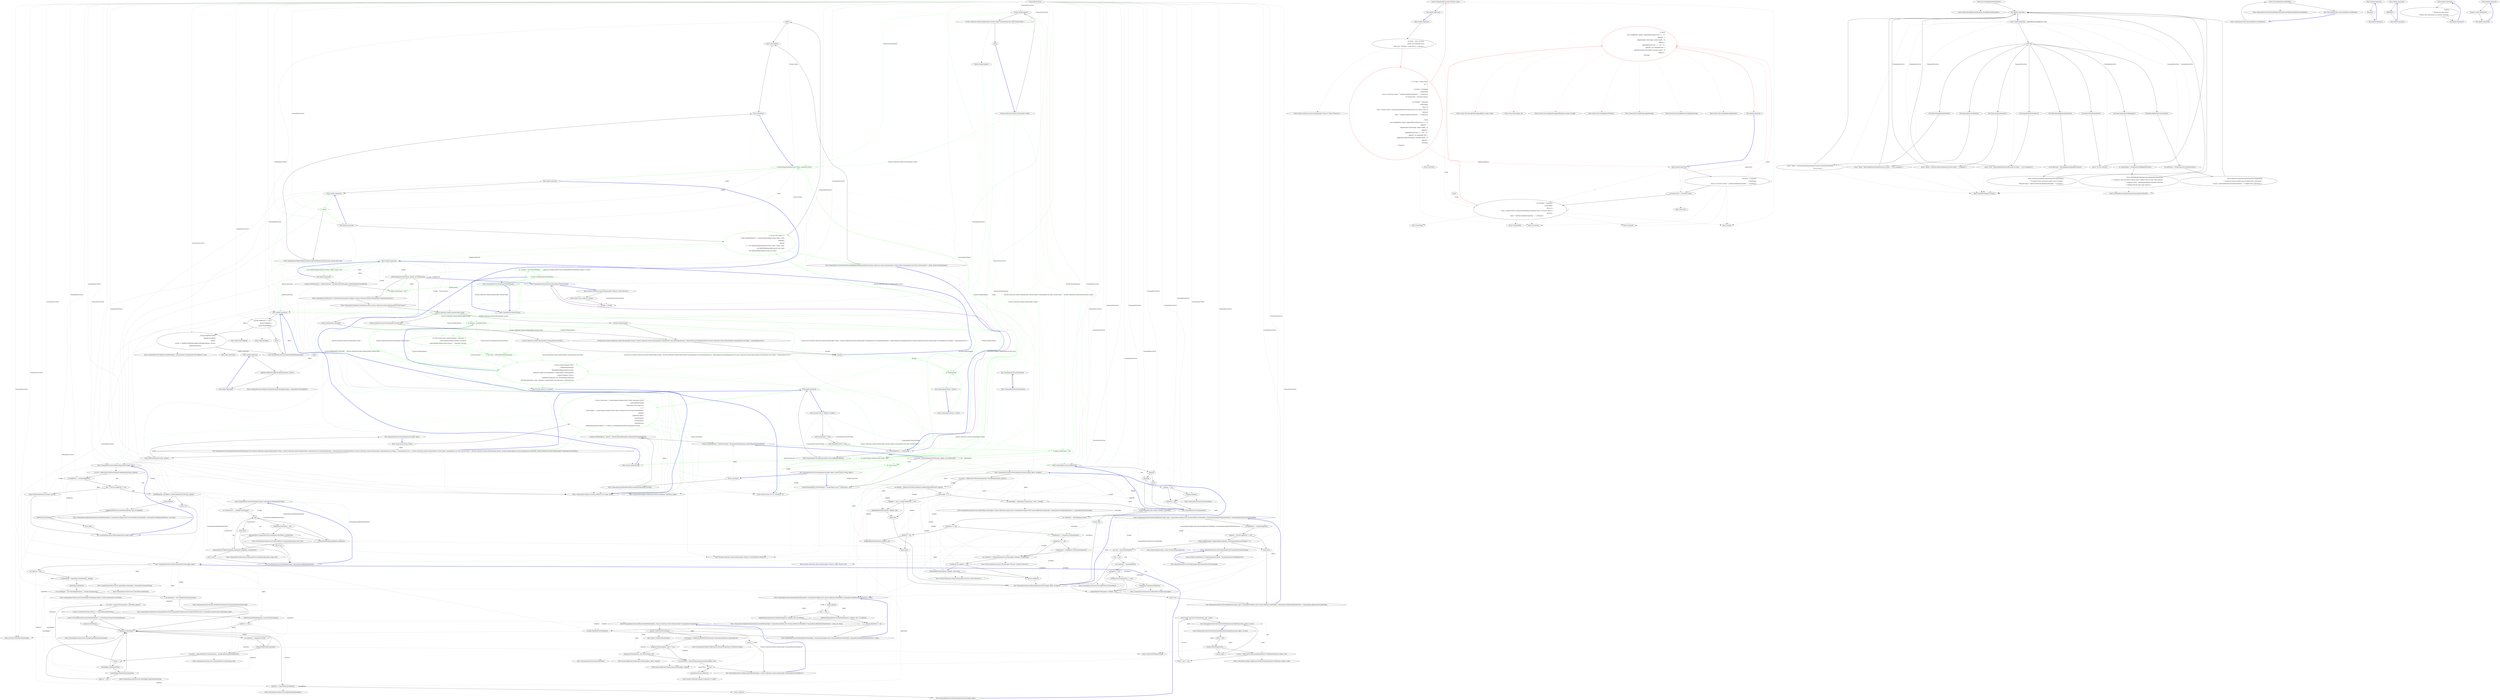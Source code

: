 digraph  {
m0_51 [cluster="CommandLine.Parser.ParseArgumentsStrict(string[], object, System.Action)", file="ErrorHandling.cs", label="onFail()", span="197-197"];
m0_9 [cluster="lambda expression", color=green, community=0, file="ErrorHandling.cs", label="5: var firstArg = arguments.First()", span="24-24"];
m0_10 [cluster="lambda expression", color=green, community=0, file="ErrorHandling.cs", label="19: Func<string, bool> preprocCompare = command =>\r\n                        nameComparer.Equals(command, firstArg) ||\r\n                        nameComparer.Equals(string.Concat(''--'', command), firstArg)", span="26-28"];
m0_11 [cluster="lambda expression", color=green, community=0, file="ErrorHandling.cs", label="4: var verbs = Verb.SelectFromTypes(types)", span="30-30"];
m0_12 [cluster="lambda expression", color=green, community=0, file="ErrorHandling.cs", label="5: return preprocCompare(''help'')\r\n                    ? MakeNotParsed(types,\r\n                        MakeHelpVerbRequestedError(verbs,\r\n                            arguments.Skip(1).FirstOrDefault() ?? string.Empty, nameComparer))\r\n                    : preprocCompare(''version'')\r\n                        ? MakeNotParsed(types, new VersionRequestedError())\r\n                        : MatchVerb(tokenizer, verbs, arguments, nameComparer, parsingCulture, nonFatalErrors);", span="32-38"];
m0_7 [cluster="CommandLine.Parser.Parser(CommandLine.ParserSettings)", file="ErrorHandling.cs", label="Exit CommandLine.Parser.Parser(CommandLine.ParserSettings)", span="67-67"];
m0_62 [cluster="CommandLine.Parser.ParseArgumentsStrict(string[], object, System.Action<string, object>, System.Action)", color=green, community=0, file="ErrorHandling.cs", label="22: object verbInstance = null", span="227-227"];
m0_63 [cluster="CommandLine.Parser.ParseArgumentsStrict(string[], object, System.Action<string, object>, System.Action)", file="ErrorHandling.cs", label="!DoParseArgumentsVerbs(args, options, ref verbInstance)", span="229-229"];
m0_217 [cluster="CommandLine.HelpVerbOptionAttribute.InvokeMethod(object, CommandLine.Helpers.Pair<System.Reflection.MethodInfo, CommandLine.HelpVerbOptionAttribute>, string, out string)", file="ErrorHandling.cs", label="Entry CommandLine.HelpVerbOptionAttribute.InvokeMethod(object, CommandLine.Helpers.Pair<System.Reflection.MethodInfo, CommandLine.HelpVerbOptionAttribute>, string, out string)", span="85-85"];
m0_31 [cluster="CommandLine.Parser.DoParseArguments(string[], object)", file="ErrorHandling.cs", label="Entry CommandLine.Parser.DoParseArguments(string[], object)", span="304-304"];
m0_225 [cluster="CommandLine.Text.HelpText.AutoBuild(object, System.Action<CommandLine.Text.HelpText>, bool)", file="ErrorHandling.cs", label="Entry CommandLine.Text.HelpText.AutoBuild(object, System.Action<CommandLine.Text.HelpText>, bool)", span="277-277"];
m0_30 [cluster="CommandLine.Parser.ParseArguments(string[], object)", file="ErrorHandling.cs", label="Exit CommandLine.Parser.ParseArguments(string[], object)", span="134-134"];
m0_34 [cluster="CommandLine.Parser.ParseArguments(string[], object, System.Action<string, object>)", file="ErrorHandling.cs", label="Assumes.NotNull(options, ''options'', SR.ArgumentNullException_OptionsInstanceCannotBeNull)", span="158-158"];
m0_29 [cluster="CommandLine.Parser.ParseArguments(string[], object)", file="ErrorHandling.cs", label="return DoParseArguments(args, options);", span="139-139"];
m0_148 [cluster="CommandLine.Infrastructure.StringArrayEnumerator.StringArrayEnumerator(string[])", file="ErrorHandling.cs", label="Entry CommandLine.Infrastructure.StringArrayEnumerator.StringArrayEnumerator(string[])", span="36-36"];
m0_26 [cluster="string.Concat(string, string)", file="ErrorHandling.cs", label="Entry string.Concat(string, string)", span="0-0"];
m0_27 [cluster="CommandLine.Core.InstanceChooser.MatchVerb(System.Func<System.Collections.Generic.IEnumerable<string>, System.Collections.Generic.IEnumerable<CommandLine.Core.OptionSpecification>, RailwaySharp.ErrorHandling.Result<System.Collections.Generic.IEnumerable<CommandLine.Core.Token>, CommandLine.Error>>, System.Collections.Generic.IEnumerable<System.Tuple<CommandLine.Core.Verb, System.Type>>, System.Collections.Generic.IEnumerable<string>, System.StringComparer, System.Globalization.CultureInfo, System.Collections.Generic.IEnumerable<CommandLine.ErrorType>)", color=green, community=0, file="ErrorHandling.cs", label="5: return verbs.Any(a => nameComparer.Equals(a.Item1.Name, arguments.First()))\r\n                ? InstanceBuilder.Build(\r\n                    Maybe.Just<Func<object>>(\r\n                        () =>\r\n                            verbs.Single(v => nameComparer.Equals(v.Item1.Name, arguments.First())).Item2.AutoDefault()),\r\n                    tokenizer,\r\n                    arguments.Skip(1),\r\n                    nameComparer,\r\n                    parsingCulture,\r\n                    nonFatalErrors)\r\n                : MakeNotParsed(verbs.Select(v => v.Item2), new BadVerbSelectedError(arguments.First()));", span="54-64"];
m0_28 [cluster="CommandLine.Core.InstanceChooser.MatchVerb(System.Func<System.Collections.Generic.IEnumerable<string>, System.Collections.Generic.IEnumerable<CommandLine.Core.OptionSpecification>, RailwaySharp.ErrorHandling.Result<System.Collections.Generic.IEnumerable<CommandLine.Core.Token>, CommandLine.Error>>, System.Collections.Generic.IEnumerable<System.Tuple<CommandLine.Core.Verb, System.Type>>, System.Collections.Generic.IEnumerable<string>, System.StringComparer, System.Globalization.CultureInfo, System.Collections.Generic.IEnumerable<CommandLine.ErrorType>)", file="ErrorHandling.cs", label="Exit CommandLine.Core.InstanceChooser.MatchVerb(System.Func<System.Collections.Generic.IEnumerable<string>, System.Collections.Generic.IEnumerable<CommandLine.Core.OptionSpecification>, RailwaySharp.ErrorHandling.Result<System.Collections.Generic.IEnumerable<CommandLine.Core.Token>, CommandLine.Error>>, System.Collections.Generic.IEnumerable<System.Tuple<CommandLine.Core.Verb, System.Type>>, System.Collections.Generic.IEnumerable<string>, System.StringComparer, System.Globalization.CultureInfo, System.Collections.Generic.IEnumerable<CommandLine.ErrorType>)", span="46-46"];
m0_118 [cluster="CommandLine.Helpers.ReflectionUtil.RetrieveMethod<TAttribute>(object)", file="ErrorHandling.cs", label="Entry CommandLine.Helpers.ReflectionUtil.RetrieveMethod<TAttribute>(object)", span="86-86"];
m0_44 [cluster="lambda expression", color=green, community=0, file="ErrorHandling.cs", label="0: nameComparer.Equals(v.Item1.Name, arguments.First())", span="58-58"];
m0_45 [cluster="lambda expression", file="ErrorHandling.cs", label="Exit lambda expression", span="58-58"];
m0_46 [cluster="lambda expression", file="ErrorHandling.cs", label="Entry lambda expression", span="64-64"];
m0_47 [cluster="lambda expression", color=green, community=0, file="ErrorHandling.cs", label="0: v.Item2", span="64-64"];
m0_48 [cluster="lambda expression", file="ErrorHandling.cs", label="Exit lambda expression", span="64-64"];
m0_49 [cluster="CommandLine.Core.InstanceChooser.MakeHelpVerbRequestedError(System.Collections.Generic.IEnumerable<System.Tuple<CommandLine.Core.Verb, System.Type>>, string, System.StringComparer)", color=green, community=0, file="ErrorHandling.cs", label="0: return verb.Length > 0\r\n                ? verbs.SingleOrDefault(v => nameComparer.Equals(v.Item1.Name, verb))\r\n                        .ToMaybe()\r\n                        .Return(\r\n                            v => new HelpVerbRequestedError(v.Item1.Name, v.Item2, true),\r\n                            new HelpVerbRequestedError(null, null, false))\r\n                : new HelpVerbRequestedError(null, null, false);", span="72-78"];
m0_53 [cluster="CommandLine.HelpVerbRequestedError.HelpVerbRequestedError(string, System.Type, bool)", file="ErrorHandling.cs", label="Entry CommandLine.HelpVerbRequestedError.HelpVerbRequestedError(string, System.Type, bool)", span="408-408"];
m0_50 [cluster="CommandLine.Core.InstanceChooser.MakeHelpVerbRequestedError(System.Collections.Generic.IEnumerable<System.Tuple<CommandLine.Core.Verb, System.Type>>, string, System.StringComparer)", file="ErrorHandling.cs", label="Exit CommandLine.Core.InstanceChooser.MakeHelpVerbRequestedError(System.Collections.Generic.IEnumerable<System.Tuple<CommandLine.Core.Verb, System.Type>>, string, System.StringComparer)", span="67-67"];
m0_52 [cluster="Unk.ToMaybe", file="ErrorHandling.cs", label="Entry Unk.ToMaybe", span=""];
m0_54 [cluster="Unk.Return", file="ErrorHandling.cs", label="Entry Unk.Return", span=""];
m0_149 [cluster="CommandLine.Infrastructure.StringArrayEnumerator.MoveNext()", file="ErrorHandling.cs", label="Entry CommandLine.Infrastructure.StringArrayEnumerator.MoveNext()", span="91-91"];
m0_120 [cluster="CommandLine.Parser.DoParseArgumentsCore(string[], object)", file="ErrorHandling.cs", label="Entry CommandLine.Parser.DoParseArgumentsCore(string[], object)", span="326-326"];
m0_123 [cluster="CommandLine.Parser.DoParseArgumentsCore(string[], object)", file="ErrorHandling.cs", label="var hadError = false", span="328-328"];
m0_124 [cluster="CommandLine.Parser.DoParseArgumentsCore(string[], object)", file="ErrorHandling.cs", label="var optionMap = OptionMap.Create(options, _settings)", span="329-329"];
m0_126 [cluster="CommandLine.Parser.DoParseArgumentsCore(string[], object)", file="ErrorHandling.cs", label="var valueMapper = new ValueMapper(options, _settings.ParsingCulture)", span="331-331"];
m0_127 [cluster="CommandLine.Parser.DoParseArgumentsCore(string[], object)", file="ErrorHandling.cs", label="var arguments = new StringArrayEnumerator(args)", span="333-333"];
m0_133 [cluster="CommandLine.Parser.DoParseArgumentsCore(string[], object)", file="ErrorHandling.cs", label="var result = parser.Parse(arguments, optionMap, options)", span="345-345"];
m0_135 [cluster="CommandLine.Parser.DoParseArgumentsCore(string[], object)", file="ErrorHandling.cs", label="SetParserStateIfNeeded(options, parser.PostParsingState)", span="348-348"];
m0_142 [cluster="CommandLine.Parser.DoParseArgumentsCore(string[], object)", file="ErrorHandling.cs", label="hadError |= !optionMap.EnforceRules()", span="367-367"];
m0_125 [cluster="CommandLine.Parser.DoParseArgumentsCore(string[], object)", file="ErrorHandling.cs", label="optionMap.SetDefaults()", span="330-330"];
m0_139 [cluster="CommandLine.Parser.DoParseArgumentsCore(string[], object)", file="ErrorHandling.cs", label="valueMapper.CanReceiveValues", span="358-358"];
m0_140 [cluster="CommandLine.Parser.DoParseArgumentsCore(string[], object)", file="ErrorHandling.cs", label="!valueMapper.MapValueItem(argument)", span="360-360"];
m0_128 [cluster="CommandLine.Parser.DoParseArgumentsCore(string[], object)", file="ErrorHandling.cs", label="arguments.MoveNext()", span="334-334"];
m0_129 [cluster="CommandLine.Parser.DoParseArgumentsCore(string[], object)", file="ErrorHandling.cs", label="var argument = arguments.Current", span="336-336"];
m0_138 [cluster="CommandLine.Parser.DoParseArgumentsCore(string[], object)", file="ErrorHandling.cs", label="arguments.MoveNext()", span="355-355"];
m0_130 [cluster="CommandLine.Parser.DoParseArgumentsCore(string[], object)", file="ErrorHandling.cs", label="string.IsNullOrEmpty(argument)", span="337-337"];
m0_131 [cluster="CommandLine.Parser.DoParseArgumentsCore(string[], object)", file="ErrorHandling.cs", label="var parser = ArgumentParser.Create(argument, _settings.IgnoreUnknownArguments)", span="342-342"];
m0_132 [cluster="CommandLine.Parser.DoParseArgumentsCore(string[], object)", file="ErrorHandling.cs", label="parser != null", span="343-343"];
m0_134 [cluster="CommandLine.Parser.DoParseArgumentsCore(string[], object)", file="ErrorHandling.cs", label="(result & PresentParserState.Failure) == PresentParserState.Failure", span="346-346"];
m0_137 [cluster="CommandLine.Parser.DoParseArgumentsCore(string[], object)", file="ErrorHandling.cs", label="(result & PresentParserState.MoveOnNextElement) == PresentParserState.MoveOnNextElement", span="353-353"];
m0_136 [cluster="CommandLine.Parser.DoParseArgumentsCore(string[], object)", file="ErrorHandling.cs", label="hadError = true", span="349-349"];
m0_141 [cluster="CommandLine.Parser.DoParseArgumentsCore(string[], object)", file="ErrorHandling.cs", label="hadError = true", span="362-362"];
m0_143 [cluster="CommandLine.Parser.DoParseArgumentsCore(string[], object)", file="ErrorHandling.cs", label="return !hadError;", span="369-369"];
m0_144 [cluster="CommandLine.Parser.DoParseArgumentsCore(string[], object)", file="ErrorHandling.cs", label="Exit CommandLine.Parser.DoParseArgumentsCore(string[], object)", span="326-326"];
m0_151 [cluster="CommandLine.Infrastructure.ArgumentParser.Parse(CommandLine.Infrastructure.IArgumentEnumerator, CommandLine.Infrastructure.OptionMap, object)", file="ErrorHandling.cs", label="Entry CommandLine.Infrastructure.ArgumentParser.Parse(CommandLine.Infrastructure.IArgumentEnumerator, CommandLine.Infrastructure.OptionMap, object)", span="99-99"];
m0_21 [cluster="lambda expression", file="ErrorHandling.cs", label="Exit lambda expression", span="90-96"];
m0_19 [cluster="lambda expression", file="ErrorHandling.cs", label="with.HelpWriter = Console.Error", span="94-94"];
m0_194 [cluster="CommandLine.Infrastructure.ArgumentParser.CompareShort(string, char?, bool)", file="ErrorHandling.cs", label="Entry CommandLine.Infrastructure.ArgumentParser.CompareShort(string, char?, bool)", span="43-43"];
m0_86 [cluster="string.IsNullOrEmpty(string)", file="ErrorHandling.cs", label="Entry string.IsNullOrEmpty(string)", span="0-0"];
m0_42 [cluster="System.Collections.Generic.IEnumerable<TSource>.FirstOrDefault<TSource>()", file="ErrorHandling.cs", label="Entry System.Collections.Generic.IEnumerable<TSource>.FirstOrDefault<TSource>()", span="0-0"];
m0_237 [cluster="CommandLine.ParserSettings.Dispose()", file="ErrorHandling.cs", label="Entry CommandLine.ParserSettings.Dispose()", span="173-173"];
m0_176 [cluster="CommandLine.Parser.DisplayHelpVerbText(object, CommandLine.Helpers.Pair<System.Reflection.MethodInfo, CommandLine.HelpVerbOptionAttribute>, string)", file="ErrorHandling.cs", label="Entry CommandLine.Parser.DisplayHelpVerbText(object, CommandLine.Helpers.Pair<System.Reflection.MethodInfo, CommandLine.HelpVerbOptionAttribute>, string)", span="482-482"];
m0_210 [cluster="CommandLine.Parser.DisplayHelpVerbText(object, CommandLine.Helpers.Pair<System.Reflection.MethodInfo, CommandLine.HelpVerbOptionAttribute>, string)", file="ErrorHandling.cs", label="string helpText", span="484-484"];
m0_211 [cluster="CommandLine.Parser.DisplayHelpVerbText(object, CommandLine.Helpers.Pair<System.Reflection.MethodInfo, CommandLine.HelpVerbOptionAttribute>, string)", file="ErrorHandling.cs", label="verb == null", span="485-485"];
m0_212 [cluster="CommandLine.Parser.DisplayHelpVerbText(object, CommandLine.Helpers.Pair<System.Reflection.MethodInfo, CommandLine.HelpVerbOptionAttribute>, string)", file="ErrorHandling.cs", label="HelpVerbOptionAttribute.InvokeMethod(options, helpInfo, null, out helpText)", span="487-487"];
m0_213 [cluster="CommandLine.Parser.DisplayHelpVerbText(object, CommandLine.Helpers.Pair<System.Reflection.MethodInfo, CommandLine.HelpVerbOptionAttribute>, string)", file="ErrorHandling.cs", label="HelpVerbOptionAttribute.InvokeMethod(options, helpInfo, verb, out helpText)", span="491-491"];
m0_214 [cluster="CommandLine.Parser.DisplayHelpVerbText(object, CommandLine.Helpers.Pair<System.Reflection.MethodInfo, CommandLine.HelpVerbOptionAttribute>, string)", file="ErrorHandling.cs", label="_settings.HelpWriter != null", span="494-494"];
m0_215 [cluster="CommandLine.Parser.DisplayHelpVerbText(object, CommandLine.Helpers.Pair<System.Reflection.MethodInfo, CommandLine.HelpVerbOptionAttribute>, string)", file="ErrorHandling.cs", label="_settings.HelpWriter.Write(helpText)", span="496-496"];
m0_216 [cluster="CommandLine.Parser.DisplayHelpVerbText(object, CommandLine.Helpers.Pair<System.Reflection.MethodInfo, CommandLine.HelpVerbOptionAttribute>, string)", file="ErrorHandling.cs", label="Exit CommandLine.Parser.DisplayHelpVerbText(object, CommandLine.Helpers.Pair<System.Reflection.MethodInfo, CommandLine.HelpVerbOptionAttribute>, string)", span="482-482"];
m0_101 [cluster="CommandLine.ParserState.ParserState()", file="ErrorHandling.cs", label="Entry CommandLine.ParserState.ParserState()", span="34-34"];
m0_15 [cluster="CommandLine.Parser.Parser(bool)", file="ErrorHandling.cs", label="Exit CommandLine.Parser.Parser(bool)", span="89-89"];
m0_55 [cluster="lambda expression", file="ErrorHandling.cs", label="Entry lambda expression", span="73-73"];
m0_218 [cluster="CommandLine.Parser.InvokeAutoBuildIfNeeded(object)", file="ErrorHandling.cs", label="_settings.HelpWriter == null ||\r\n                options.HasHelp() ||\r\n                options.HasVerbHelp()", span="502-504"];
m0_220 [cluster="CommandLine.Parser.InvokeAutoBuildIfNeeded(object)", file="ErrorHandling.cs", label="_settings.HelpWriter.Write(\r\n                HelpText.AutoBuild(\r\n                    options,\r\n                    current => HelpText.DefaultParsingErrorsHandler(options, current),\r\n                    options.HasVerbs()))", span="510-514"];
m0_219 [cluster="CommandLine.Parser.InvokeAutoBuildIfNeeded(object)", file="ErrorHandling.cs", label="return;", span="506-506"];
m0_221 [cluster="CommandLine.Parser.InvokeAutoBuildIfNeeded(object)", file="ErrorHandling.cs", label="Exit CommandLine.Parser.InvokeAutoBuildIfNeeded(object)", span="500-500"];
m0_61 [cluster="CommandLine.Parser.ParseArgumentsStrict(string[], object, System.Action<string, object>, System.Action)", file="ErrorHandling.cs", label="Assumes.NotNull(options, ''onVerbCommand'', SR.ArgumentNullException_OnVerbDelegateCannotBeNull)", span="225-225"];
m0_119 [cluster="CommandLine.Parser.ParseHelp(string[], CommandLine.HelpOptionAttribute)", file="ErrorHandling.cs", label="Entry CommandLine.Parser.ParseHelp(string[], CommandLine.HelpOptionAttribute)", span="425-425"];
m0_184 [cluster="CommandLine.Parser.ParseHelp(string[], CommandLine.HelpOptionAttribute)", file="ErrorHandling.cs", label="var caseSensitive = _settings.CaseSensitive", span="427-427"];
m0_185 [cluster="CommandLine.Parser.ParseHelp(string[], CommandLine.HelpOptionAttribute)", file="ErrorHandling.cs", label=args, span="428-428"];
m0_186 [cluster="CommandLine.Parser.ParseHelp(string[], CommandLine.HelpOptionAttribute)", file="ErrorHandling.cs", label="helpOption.ShortName != null", span="430-430"];
m0_187 [cluster="CommandLine.Parser.ParseHelp(string[], CommandLine.HelpOptionAttribute)", file="ErrorHandling.cs", label="ArgumentParser.CompareShort(arg, helpOption.ShortName, caseSensitive)", span="432-432"];
m0_189 [cluster="CommandLine.Parser.ParseHelp(string[], CommandLine.HelpOptionAttribute)", file="ErrorHandling.cs", label="string.IsNullOrEmpty(helpOption.LongName)", span="438-438"];
m0_190 [cluster="CommandLine.Parser.ParseHelp(string[], CommandLine.HelpOptionAttribute)", file="ErrorHandling.cs", label="ArgumentParser.CompareLong(arg, helpOption.LongName, caseSensitive)", span="443-443"];
m0_192 [cluster="CommandLine.Parser.ParseHelp(string[], CommandLine.HelpOptionAttribute)", file="ErrorHandling.cs", label="return false;", span="449-449"];
m0_188 [cluster="CommandLine.Parser.ParseHelp(string[], CommandLine.HelpOptionAttribute)", file="ErrorHandling.cs", label="return true;", span="434-434"];
m0_191 [cluster="CommandLine.Parser.ParseHelp(string[], CommandLine.HelpOptionAttribute)", file="ErrorHandling.cs", label="return true;", span="445-445"];
m0_193 [cluster="CommandLine.Parser.ParseHelp(string[], CommandLine.HelpOptionAttribute)", file="ErrorHandling.cs", label="Exit CommandLine.Parser.ParseHelp(string[], CommandLine.HelpOptionAttribute)", span="425-425"];
m0_58 [cluster="lambda expression", file="ErrorHandling.cs", label="Entry lambda expression", span="76-76"];
m0_59 [cluster="lambda expression", color=green, community=0, file="ErrorHandling.cs", label="5: new HelpVerbRequestedError(v.Item1.Name, v.Item2, true)", span="76-76"];
m0_60 [cluster="lambda expression", file="ErrorHandling.cs", label="Exit lambda expression", span="76-76"];
m0_64 [cluster="CommandLine.NotParsed<T>.NotParsed(CommandLine.TypeInfo, System.Collections.Generic.IEnumerable<CommandLine.Error>)", file="ErrorHandling.cs", label="Entry CommandLine.NotParsed<T>.NotParsed(CommandLine.TypeInfo, System.Collections.Generic.IEnumerable<CommandLine.Error>)", span="163-163"];
m0_65 [cluster="CommandLine.TypeInfo.Create(System.Type, System.Collections.Generic.IEnumerable<System.Type>)", file="ErrorHandling.cs", label="Entry CommandLine.TypeInfo.Create(System.Type, System.Collections.Generic.IEnumerable<System.Type>)", span="34-34"];
m0_66 [cluster="CommandLine.Parser.ParseArgumentsStrict(string[], object, System.Action<string, object>, System.Action)", file="ErrorHandling.cs", label="System.Collections.Generic.IEnumerable<string>", span=""];
m0_68 [cluster="CommandLine.Parser.ParseArgumentsStrict(string[], object, System.Action<string, object>, System.Action)", file="ErrorHandling.cs", label="System.Collections.Generic.IEnumerable<System.Type>", span=""];
m0_70 [cluster="CommandLine.Parser.ParseArgumentsStrict(string[], object, System.Action<string, object>, System.Action)", file="ErrorHandling.cs", label="System.Globalization.CultureInfo", span=""];
m0_67 [cluster="CommandLine.Parser.ParseArgumentsStrict(string[], object, System.Action<string, object>, System.Action)", file="ErrorHandling.cs", label="System.StringComparer", span=""];
m0_69 [cluster="CommandLine.Parser.ParseArgumentsStrict(string[], object, System.Action<string, object>, System.Action)", file="ErrorHandling.cs", label="System.Func<System.Collections.Generic.IEnumerable<string>, System.Collections.Generic.IEnumerable<CommandLine.Core.OptionSpecification>, RailwaySharp.ErrorHandling.Result<System.Collections.Generic.IEnumerable<CommandLine.Core.Token>, CommandLine.Error>>", span=""];
m0_71 [cluster="CommandLine.Parser.ParseArgumentsStrict(string[], object, System.Action<string, object>, System.Action)", file="ErrorHandling.cs", label="System.Collections.Generic.IEnumerable<CommandLine.ErrorType>", span=""];
m0_72 [cluster="CommandLine.Parser.ParseArgumentsStrict(string[], object, System.Action<string, object>, System.Action)", file="ErrorHandling.cs", label=firstArg, span=""];
m0_223 [cluster="object.HasVerbHelp()", file="ErrorHandling.cs", label="Entry object.HasVerbHelp()", span="44-44"];
m0_183 [cluster="System.Collections.Generic.IEnumerable<TSource>.ToArray<TSource>()", file="ErrorHandling.cs", label="Entry System.Collections.Generic.IEnumerable<TSource>.ToArray<TSource>()", span="0-0"];
m0_150 [cluster="CommandLine.Infrastructure.ArgumentParser.Create(string, bool)", file="ErrorHandling.cs", label="Entry CommandLine.Infrastructure.ArgumentParser.Create(string, bool)", span="59-59"];
m0_107 [cluster="CommandLine.Parser.DoParseArguments(string[], object)", file="ErrorHandling.cs", label="var pair = ReflectionUtil.RetrieveMethod<HelpOptionAttribute>(options)", span="306-306"];
m0_110 [cluster="CommandLine.Parser.DoParseArguments(string[], object)", file="ErrorHandling.cs", label="ParseHelp(args, pair.Right) || !DoParseArgumentsCore(args, options)", span="312-312"];
m0_112 [cluster="CommandLine.Parser.DoParseArguments(string[], object)", file="ErrorHandling.cs", label="HelpOptionAttribute.InvokeMethod(options, pair, out helpText)", span="315-315"];
m0_116 [cluster="CommandLine.Parser.DoParseArguments(string[], object)", file="ErrorHandling.cs", label="return DoParseArgumentsCore(args, options);", span="323-323"];
m0_108 [cluster="CommandLine.Parser.DoParseArguments(string[], object)", file="ErrorHandling.cs", label="var helpWriter = _settings.HelpWriter", span="307-307"];
m0_109 [cluster="CommandLine.Parser.DoParseArguments(string[], object)", file="ErrorHandling.cs", label="pair != null && helpWriter != null", span="309-309"];
m0_113 [cluster="CommandLine.Parser.DoParseArguments(string[], object)", file="ErrorHandling.cs", label="helpWriter.Write(helpText)", span="316-316"];
m0_111 [cluster="CommandLine.Parser.DoParseArguments(string[], object)", file="ErrorHandling.cs", label="string helpText", span="314-314"];
m0_115 [cluster="CommandLine.Parser.DoParseArguments(string[], object)", file="ErrorHandling.cs", label="return true;", span="320-320"];
m0_114 [cluster="CommandLine.Parser.DoParseArguments(string[], object)", file="ErrorHandling.cs", label="return false;", span="317-317"];
m0_117 [cluster="CommandLine.Parser.DoParseArguments(string[], object)", file="ErrorHandling.cs", label="Exit CommandLine.Parser.DoParseArguments(string[], object)", span="304-304"];
m0_56 [cluster="lambda expression", color=green, community=0, file="ErrorHandling.cs", label="23: nameComparer.Equals(v.Item1.Name, verb)", span="73-73"];
m0_25 [cluster="CommandLine.Parser.Dispose(bool)", file="ErrorHandling.cs", label="Entry CommandLine.Parser.Dispose(bool)", span="517-517"];
m0_41 [cluster="CommandLine.Parser.DoParseArgumentsVerbs(string[], object, ref object)", file="ErrorHandling.cs", label="Entry CommandLine.Parser.DoParseArgumentsVerbs(string[], object, ref object)", span="372-372"];
m0_16 [cluster="System.Func<T, TResult>.Invoke(T)", file="ErrorHandling.cs", label="Entry System.Func<T, TResult>.Invoke(T)", span="0-0"];
m0_17 [cluster="lambda expression", file="ErrorHandling.cs", label="with.CaseSensitive = false", span="92-92"];
m0_18 [cluster="lambda expression", file="ErrorHandling.cs", label="with.MutuallyExclusive = false", span="93-93"];
m0_20 [cluster="CommandLine.VersionRequestedError.VersionRequestedError()", file="ErrorHandling.cs", label="Entry CommandLine.VersionRequestedError.VersionRequestedError()", span="457-457"];
m0_227 [cluster="lambda expression", file="ErrorHandling.cs", label="HelpText.DefaultParsingErrorsHandler(options, current)", span="513-513"];
m0_226 [cluster="lambda expression", file="ErrorHandling.cs", label="Entry lambda expression", span="513-513"];
m0_228 [cluster="lambda expression", file="ErrorHandling.cs", label="Exit lambda expression", span="513-513"];
m0_8 [cluster="CommandLine.Helpers.Assumes.NotNull<T>(T, string, string)", file="ErrorHandling.cs", label="Entry CommandLine.Helpers.Assumes.NotNull<T>(T, string, string)", span="40-40"];
m0_23 [cluster="CommandLine.Parser.~Parser()", color=green, community=0, file="ErrorHandling.cs", label="26: Dispose(false)", span="105-105"];
m0_22 [cluster="CommandLine.Parser.~Parser()", file="ErrorHandling.cs", label="Entry CommandLine.Parser.~Parser()", span="103-103"];
m0_24 [cluster="CommandLine.Parser.~Parser()", file="ErrorHandling.cs", label="Exit CommandLine.Parser.~Parser()", span="103-103"];
m0_13 [cluster="System.Action<T>.Invoke(T)", file="ErrorHandling.cs", label="Entry System.Action<T>.Invoke(T)", span="0-0"];
m0_35 [cluster="CommandLine.Parser.ParseArguments(string[], object, System.Action<string, object>)", file="ErrorHandling.cs", label="Assumes.NotNull(options, ''onVerbCommand'', SR.ArgumentNullException_OnVerbDelegateCannotBeNull)", span="159-159"];
m0_38 [cluster="CommandLine.Parser.ParseArguments(string[], object, System.Action<string, object>)", file="ErrorHandling.cs", label="onVerbCommand(args.FirstOrDefault() ?? string.Empty, result ? verbInstance : null)", span="165-165"];
m0_36 [cluster="CommandLine.Parser.ParseArguments(string[], object, System.Action<string, object>)", color=green, community=0, file="ErrorHandling.cs", label="23: object verbInstance = null", span="161-161"];
m0_37 [cluster="CommandLine.Parser.ParseArguments(string[], object, System.Action<string, object>)", file="ErrorHandling.cs", label="var result = DoParseArgumentsVerbs(args, options, ref verbInstance)", span="163-163"];
m0_39 [cluster="CommandLine.Parser.ParseArguments(string[], object, System.Action<string, object>)", color=green, community=0, file="ErrorHandling.cs", label="24: return result;", span="167-167"];
m0_40 [cluster="CommandLine.Parser.ParseArguments(string[], object, System.Action<string, object>)", file="ErrorHandling.cs", label="Exit CommandLine.Parser.ParseArguments(string[], object, System.Action<string, object>)", span="155-155"];
m0_43 [cluster="System.Action<T1, T2>.Invoke(T1, T2)", file="ErrorHandling.cs", label="Entry System.Action<T1, T2>.Invoke(T1, T2)", span="0-0"];
m0_57 [cluster="System.Action.Invoke()", file="ErrorHandling.cs", label="Entry System.Action.Invoke()", span="0-0"];
m0_154 [cluster="CommandLine.Parser.DoParseArgumentsVerbs(string[], object, ref object)", file="ErrorHandling.cs", label="var verbs = ReflectionUtil.RetrievePropertyList<VerbOptionAttribute>(options)", span="374-374"];
m0_155 [cluster="CommandLine.Parser.DoParseArgumentsVerbs(string[], object, ref object)", file="ErrorHandling.cs", label="var helpInfo = ReflectionUtil.RetrieveMethod<HelpVerbOptionAttribute>(options)", span="375-375"];
m0_156 [cluster="CommandLine.Parser.DoParseArgumentsVerbs(string[], object, ref object)", file="ErrorHandling.cs", label="args.Length == 0", span="376-376"];
m0_158 [cluster="CommandLine.Parser.DoParseArgumentsVerbs(string[], object, ref object)", file="ErrorHandling.cs", label="DisplayHelpVerbText(options, helpInfo, null)", span="380-380"];
m0_160 [cluster="CommandLine.Parser.DoParseArgumentsVerbs(string[], object, ref object)", file="ErrorHandling.cs", label="var optionMap = OptionMap.Create(options, verbs, _settings)", span="386-386"];
m0_161 [cluster="CommandLine.Parser.DoParseArgumentsVerbs(string[], object, ref object)", file="ErrorHandling.cs", label="TryParseHelpVerb(args, options, helpInfo, optionMap)", span="389-389"];
m0_163 [cluster="CommandLine.Parser.DoParseArgumentsVerbs(string[], object, ref object)", file="ErrorHandling.cs", label="var verbOption = optionMap[args.First()]", span="395-395"];
m0_166 [cluster="CommandLine.Parser.DoParseArgumentsVerbs(string[], object, ref object)", file="ErrorHandling.cs", label="DisplayHelpVerbText(options, helpInfo, null)", span="402-402"];
m0_168 [cluster="CommandLine.Parser.DoParseArgumentsVerbs(string[], object, ref object)", file="ErrorHandling.cs", label="verbInstance = verbOption.GetValue(options)", span="408-408"];
m0_170 [cluster="CommandLine.Parser.DoParseArgumentsVerbs(string[], object, ref object)", file="ErrorHandling.cs", label="verbInstance = verbOption.CreateInstance(options)", span="412-412"];
m0_171 [cluster="CommandLine.Parser.DoParseArgumentsVerbs(string[], object, ref object)", file="ErrorHandling.cs", label="var verbResult = DoParseArgumentsCore(args.Skip(1).ToArray(), verbInstance)", span="415-415"];
m0_173 [cluster="CommandLine.Parser.DoParseArgumentsVerbs(string[], object, ref object)", file="ErrorHandling.cs", label="DisplayHelpVerbText(options, helpInfo, args.First())", span="419-419"];
m0_157 [cluster="CommandLine.Parser.DoParseArgumentsVerbs(string[], object, ref object)", file="ErrorHandling.cs", label="helpInfo != null || _settings.HelpWriter != null", span="378-378"];
m0_165 [cluster="CommandLine.Parser.DoParseArgumentsVerbs(string[], object, ref object)", file="ErrorHandling.cs", label="helpInfo != null", span="400-400"];
m0_172 [cluster="CommandLine.Parser.DoParseArgumentsVerbs(string[], object, ref object)", file="ErrorHandling.cs", label="!verbResult && helpInfo != null", span="416-416"];
m0_159 [cluster="CommandLine.Parser.DoParseArgumentsVerbs(string[], object, ref object)", file="ErrorHandling.cs", label="return false;", span="383-383"];
m0_162 [cluster="CommandLine.Parser.DoParseArgumentsVerbs(string[], object, ref object)", file="ErrorHandling.cs", label="return false;", span="392-392"];
m0_164 [cluster="CommandLine.Parser.DoParseArgumentsVerbs(string[], object, ref object)", file="ErrorHandling.cs", label="verbOption == null", span="398-398"];
m0_167 [cluster="CommandLine.Parser.DoParseArgumentsVerbs(string[], object, ref object)", file="ErrorHandling.cs", label="return false;", span="405-405"];
m0_169 [cluster="CommandLine.Parser.DoParseArgumentsVerbs(string[], object, ref object)", file="ErrorHandling.cs", label="verbInstance == null", span="409-409"];
m0_174 [cluster="CommandLine.Parser.DoParseArgumentsVerbs(string[], object, ref object)", file="ErrorHandling.cs", label="return verbResult;", span="422-422"];
m0_175 [cluster="CommandLine.Parser.DoParseArgumentsVerbs(string[], object, ref object)", file="ErrorHandling.cs", label="Exit CommandLine.Parser.DoParseArgumentsVerbs(string[], object, ref object)", span="372-372"];
m0_179 [cluster="System.Collections.Generic.IEnumerable<TSource>.First<TSource>()", file="ErrorHandling.cs", label="Entry System.Collections.Generic.IEnumerable<TSource>.First<TSource>()", span="0-0"];
m0_182 [cluster="System.Collections.Generic.IEnumerable<TSource>.Skip<TSource>(int)", file="ErrorHandling.cs", label="Entry System.Collections.Generic.IEnumerable<TSource>.Skip<TSource>(int)", span="0-0"];
m0_180 [cluster="CommandLine.Infrastructure.OptionInfo.GetValue(object)", file="ErrorHandling.cs", label="Entry CommandLine.Infrastructure.OptionInfo.GetValue(object)", span="141-141"];
m0_6 [cluster="CommandLine.Parser.Parser(CommandLine.ParserSettings)", file="ErrorHandling.cs", label="_settings = settings", span="71-71"];
m0_224 [cluster="object.HasVerbs()", file="ErrorHandling.cs", label="Entry object.HasVerbs()", span="34-34"];
m0_32 [cluster="Unk.Select", file="ErrorHandling.cs", label="Entry Unk.Select", span=""];
m0_33 [cluster="CommandLine.BadVerbSelectedError.BadVerbSelectedError(string)", file="ErrorHandling.cs", label="Entry CommandLine.BadVerbSelectedError.BadVerbSelectedError(string)", span="382-382"];
m0_104 [cluster="CommandLine.Parser.GetStringComparison(CommandLine.ParserSettings)", file="ErrorHandling.cs", label="Entry CommandLine.Parser.GetStringComparison(CommandLine.ParserSettings)", span="299-299"];
m0_105 [cluster="CommandLine.Parser.GetStringComparison(CommandLine.ParserSettings)", file="ErrorHandling.cs", label="return settings.CaseSensitive ? StringComparison.Ordinal : StringComparison.OrdinalIgnoreCase;", span="301-301"];
m0_106 [cluster="CommandLine.Parser.GetStringComparison(CommandLine.ParserSettings)", file="ErrorHandling.cs", label="Exit CommandLine.Parser.GetStringComparison(CommandLine.ParserSettings)", span="299-299"];
m0_122 [cluster="System.IO.TextWriter.Write(string)", file="ErrorHandling.cs", label="Entry System.IO.TextWriter.Write(string)", span="0-0"];
m0_78 [cluster="CommandLine.Parser.InternalGetVerbOptionsInstanceByName(string, object, out bool)", file="ErrorHandling.cs", label="Entry CommandLine.Parser.InternalGetVerbOptionsInstanceByName(string, object, out bool)", span="262-262"];
m0_79 [cluster="CommandLine.Parser.InternalGetVerbOptionsInstanceByName(string, object, out bool)", file="ErrorHandling.cs", label="found = false", span="264-264"];
m0_80 [cluster="CommandLine.Parser.InternalGetVerbOptionsInstanceByName(string, object, out bool)", file="ErrorHandling.cs", label="string.IsNullOrEmpty(verb)", span="265-265"];
m0_81 [cluster="CommandLine.Parser.InternalGetVerbOptionsInstanceByName(string, object, out bool)", file="ErrorHandling.cs", label="return target;", span="267-267"];
m0_82 [cluster="CommandLine.Parser.InternalGetVerbOptionsInstanceByName(string, object, out bool)", file="ErrorHandling.cs", label="var pair = ReflectionUtil.RetrieveOptionProperty<VerbOptionAttribute>(target, verb)", span="270-270"];
m0_84 [cluster="CommandLine.Parser.InternalGetVerbOptionsInstanceByName(string, object, out bool)", file="ErrorHandling.cs", label="return found ? pair.Left.GetValue(target, null) : target;", span="272-272"];
m0_83 [cluster="CommandLine.Parser.InternalGetVerbOptionsInstanceByName(string, object, out bool)", file="ErrorHandling.cs", label="found = pair != null", span="271-271"];
m0_85 [cluster="CommandLine.Parser.InternalGetVerbOptionsInstanceByName(string, object, out bool)", file="ErrorHandling.cs", label="Exit CommandLine.Parser.InternalGetVerbOptionsInstanceByName(string, object, out bool)", span="262-262"];
m0_152 [cluster="CommandLine.Infrastructure.ValueMapper.MapValueItem(string)", file="ErrorHandling.cs", label="Entry CommandLine.Infrastructure.ValueMapper.MapValueItem(string)", span="68-68"];
m0_153 [cluster="CommandLine.Infrastructure.OptionMap.EnforceRules()", file="ErrorHandling.cs", label="Entry CommandLine.Infrastructure.OptionMap.EnforceRules()", span="162-162"];
m0_178 [cluster="CommandLine.Parser.TryParseHelpVerb(string[], object, CommandLine.Helpers.Pair<System.Reflection.MethodInfo, CommandLine.HelpVerbOptionAttribute>, CommandLine.Infrastructure.OptionMap)", file="ErrorHandling.cs", label="Entry CommandLine.Parser.TryParseHelpVerb(string[], object, CommandLine.Helpers.Pair<System.Reflection.MethodInfo, CommandLine.HelpVerbOptionAttribute>, CommandLine.Infrastructure.OptionMap)", span="452-452"];
m0_196 [cluster="CommandLine.Parser.TryParseHelpVerb(string[], object, CommandLine.Helpers.Pair<System.Reflection.MethodInfo, CommandLine.HelpVerbOptionAttribute>, CommandLine.Infrastructure.OptionMap)", file="ErrorHandling.cs", label="var helpWriter = _settings.HelpWriter", span="454-454"];
m0_197 [cluster="CommandLine.Parser.TryParseHelpVerb(string[], object, CommandLine.Helpers.Pair<System.Reflection.MethodInfo, CommandLine.HelpVerbOptionAttribute>, CommandLine.Infrastructure.OptionMap)", file="ErrorHandling.cs", label="helpInfo != null && helpWriter != null", span="455-455"];
m0_198 [cluster="CommandLine.Parser.TryParseHelpVerb(string[], object, CommandLine.Helpers.Pair<System.Reflection.MethodInfo, CommandLine.HelpVerbOptionAttribute>, CommandLine.Infrastructure.OptionMap)", file="ErrorHandling.cs", label="string.Compare(args[0], helpInfo.Right.LongName, GetStringComparison(_settings)) == 0", span="457-457"];
m0_199 [cluster="CommandLine.Parser.TryParseHelpVerb(string[], object, CommandLine.Helpers.Pair<System.Reflection.MethodInfo, CommandLine.HelpVerbOptionAttribute>, CommandLine.Infrastructure.OptionMap)", file="ErrorHandling.cs", label="var verb = args.FirstOrDefault()", span="460-460"];
m0_201 [cluster="CommandLine.Parser.TryParseHelpVerb(string[], object, CommandLine.Helpers.Pair<System.Reflection.MethodInfo, CommandLine.HelpVerbOptionAttribute>, CommandLine.Infrastructure.OptionMap)", file="ErrorHandling.cs", label="var verbOption = optionMap[verb]", span="463-463"];
m0_203 [cluster="CommandLine.Parser.TryParseHelpVerb(string[], object, CommandLine.Helpers.Pair<System.Reflection.MethodInfo, CommandLine.HelpVerbOptionAttribute>, CommandLine.Infrastructure.OptionMap)", file="ErrorHandling.cs", label="verbOption.GetValue(options) == null", span="466-466"];
m0_204 [cluster="CommandLine.Parser.TryParseHelpVerb(string[], object, CommandLine.Helpers.Pair<System.Reflection.MethodInfo, CommandLine.HelpVerbOptionAttribute>, CommandLine.Infrastructure.OptionMap)", file="ErrorHandling.cs", label="verbOption.CreateInstance(options)", span="469-469"];
m0_205 [cluster="CommandLine.Parser.TryParseHelpVerb(string[], object, CommandLine.Helpers.Pair<System.Reflection.MethodInfo, CommandLine.HelpVerbOptionAttribute>, CommandLine.Infrastructure.OptionMap)", file="ErrorHandling.cs", label="DisplayHelpVerbText(options, helpInfo, verb)", span="474-474"];
m0_207 [cluster="CommandLine.Parser.TryParseHelpVerb(string[], object, CommandLine.Helpers.Pair<System.Reflection.MethodInfo, CommandLine.HelpVerbOptionAttribute>, CommandLine.Infrastructure.OptionMap)", file="ErrorHandling.cs", label="return false;", span="479-479"];
m0_200 [cluster="CommandLine.Parser.TryParseHelpVerb(string[], object, CommandLine.Helpers.Pair<System.Reflection.MethodInfo, CommandLine.HelpVerbOptionAttribute>, CommandLine.Infrastructure.OptionMap)", file="ErrorHandling.cs", label="verb != null", span="461-461"];
m0_202 [cluster="CommandLine.Parser.TryParseHelpVerb(string[], object, CommandLine.Helpers.Pair<System.Reflection.MethodInfo, CommandLine.HelpVerbOptionAttribute>, CommandLine.Infrastructure.OptionMap)", file="ErrorHandling.cs", label="verbOption != null", span="464-464"];
m0_206 [cluster="CommandLine.Parser.TryParseHelpVerb(string[], object, CommandLine.Helpers.Pair<System.Reflection.MethodInfo, CommandLine.HelpVerbOptionAttribute>, CommandLine.Infrastructure.OptionMap)", file="ErrorHandling.cs", label="return true;", span="475-475"];
m0_208 [cluster="CommandLine.Parser.TryParseHelpVerb(string[], object, CommandLine.Helpers.Pair<System.Reflection.MethodInfo, CommandLine.HelpVerbOptionAttribute>, CommandLine.Infrastructure.OptionMap)", file="ErrorHandling.cs", label="Exit CommandLine.Parser.TryParseHelpVerb(string[], object, CommandLine.Helpers.Pair<System.Reflection.MethodInfo, CommandLine.HelpVerbOptionAttribute>, CommandLine.Infrastructure.OptionMap)", span="452-452"];
m0_177 [cluster="CommandLine.Infrastructure.OptionMap.Create(object, System.Collections.Generic.IList<CommandLine.Helpers.Pair<System.Reflection.PropertyInfo, CommandLine.VerbOptionAttribute>>, CommandLine.ParserSettings)", file="ErrorHandling.cs", label="Entry CommandLine.Infrastructure.OptionMap.Create(object, System.Collections.Generic.IList<CommandLine.Helpers.Pair<System.Reflection.PropertyInfo, CommandLine.VerbOptionAttribute>>, CommandLine.ParserSettings)", span="135-135"];
m0_147 [cluster="CommandLine.Infrastructure.ValueMapper.ValueMapper(object, System.Globalization.CultureInfo)", file="ErrorHandling.cs", label="Entry CommandLine.Infrastructure.ValueMapper.ValueMapper(object, System.Globalization.CultureInfo)", span="45-45"];
m0_89 [cluster="CommandLine.Parser.SetParserStateIfNeeded(object, System.Collections.Generic.IEnumerable<CommandLine.ParsingError>)", file="ErrorHandling.cs", label="Entry CommandLine.Parser.SetParserStateIfNeeded(object, System.Collections.Generic.IEnumerable<CommandLine.ParsingError>)", span="275-275"];
m0_90 [cluster="CommandLine.Parser.SetParserStateIfNeeded(object, System.Collections.Generic.IEnumerable<CommandLine.ParsingError>)", file="ErrorHandling.cs", label="!options.CanReceiveParserState()", span="277-277"];
m0_92 [cluster="CommandLine.Parser.SetParserStateIfNeeded(object, System.Collections.Generic.IEnumerable<CommandLine.ParsingError>)", file="ErrorHandling.cs", label="var property = ReflectionUtil.RetrievePropertyList<ParserStateAttribute>(options)[0].Left", span="282-282"];
m0_93 [cluster="CommandLine.Parser.SetParserStateIfNeeded(object, System.Collections.Generic.IEnumerable<CommandLine.ParsingError>)", file="ErrorHandling.cs", label="property.GetValue(options, null) == null", span="285-285"];
m0_94 [cluster="CommandLine.Parser.SetParserStateIfNeeded(object, System.Collections.Generic.IEnumerable<CommandLine.ParsingError>)", file="ErrorHandling.cs", label="property.SetValue(options, new ParserState(), null)", span="288-288"];
m0_95 [cluster="CommandLine.Parser.SetParserStateIfNeeded(object, System.Collections.Generic.IEnumerable<CommandLine.ParsingError>)", file="ErrorHandling.cs", label="var parserState = (IParserState)property.GetValue(options, null)", span="291-291"];
m0_96 [cluster="CommandLine.Parser.SetParserStateIfNeeded(object, System.Collections.Generic.IEnumerable<CommandLine.ParsingError>)", file="ErrorHandling.cs", label=errors, span="293-293"];
m0_91 [cluster="CommandLine.Parser.SetParserStateIfNeeded(object, System.Collections.Generic.IEnumerable<CommandLine.ParsingError>)", file="ErrorHandling.cs", label="return;", span="279-279"];
m0_97 [cluster="CommandLine.Parser.SetParserStateIfNeeded(object, System.Collections.Generic.IEnumerable<CommandLine.ParsingError>)", file="ErrorHandling.cs", label="parserState.Errors.Add(error)", span="295-295"];
m0_98 [cluster="CommandLine.Parser.SetParserStateIfNeeded(object, System.Collections.Generic.IEnumerable<CommandLine.ParsingError>)", file="ErrorHandling.cs", label="Exit CommandLine.Parser.SetParserStateIfNeeded(object, System.Collections.Generic.IEnumerable<CommandLine.ParsingError>)", span="275-275"];
m0_121 [cluster="CommandLine.HelpOptionAttribute.InvokeMethod(object, CommandLine.Helpers.Pair<System.Reflection.MethodInfo, CommandLine.HelpOptionAttribute>, out string)", file="ErrorHandling.cs", label="Entry CommandLine.HelpOptionAttribute.InvokeMethod(object, CommandLine.Helpers.Pair<System.Reflection.MethodInfo, CommandLine.HelpOptionAttribute>, out string)", span="106-106"];
m0_14 [cluster="CommandLine.Parser.Parser(bool)", file="ErrorHandling.cs", label="Entry CommandLine.Parser.Parser(bool)", span="89-89"];
m0_0 [cluster="CommandLine.Parser.Parser()", file="ErrorHandling.cs", label="Entry CommandLine.Parser.Parser()", span="55-55"];
m0_1 [cluster="CommandLine.Parser.Parser()", color=green, community=0, file="ErrorHandling.cs", label="10: _settings = new ParserSettings()", span="57-57"];
m0_2 [cluster="CommandLine.Parser.Parser()", color=green, community=0, file="ErrorHandling.cs", label="10: Exit CommandLine.Parser.Parser()", span="55-55"];
m0_3 [cluster="CommandLine.ParserSettings.ParserSettings()", file="ErrorHandling.cs", label="Entry CommandLine.ParserSettings.ParserSettings()", span="44-44"];
m0_181 [cluster="CommandLine.Infrastructure.OptionInfo.CreateInstance(object)", file="ErrorHandling.cs", label="Entry CommandLine.Infrastructure.OptionInfo.CreateInstance(object)", span="146-146"];
m0_209 [cluster="string.Compare(string, string, System.StringComparison)", file="ErrorHandling.cs", label="Entry string.Compare(string, string, System.StringComparison)", span="0-0"];
m0_88 [cluster="System.Reflection.PropertyInfo.GetValue(object, object[])", file="ErrorHandling.cs", label="Entry System.Reflection.PropertyInfo.GetValue(object, object[])", span="0-0"];
m0_145 [cluster="CommandLine.Infrastructure.OptionMap.Create(object, CommandLine.ParserSettings)", file="ErrorHandling.cs", label="Entry CommandLine.Infrastructure.OptionMap.Create(object, CommandLine.ParserSettings)", span="102-102"];
m0_4 [cluster="System.Collections.Generic.IEnumerable<TSource>.Any<TSource>()", file="ErrorHandling.cs", label="Entry System.Collections.Generic.IEnumerable<TSource>.Any<TSource>()", span="0-0"];
m0_5 [cluster="System.Func<TResult>.Invoke()", file="ErrorHandling.cs", label="Entry System.Func<TResult>.Invoke()", span="0-0"];
m0_195 [cluster="CommandLine.Infrastructure.ArgumentParser.CompareLong(string, string, bool)", file="ErrorHandling.cs", label="Entry CommandLine.Infrastructure.ArgumentParser.CompareLong(string, string, bool)", span="51-51"];
m0_229 [cluster="CommandLine.Text.HelpText.DefaultParsingErrorsHandler(object, CommandLine.Text.HelpText)", file="ErrorHandling.cs", label="Entry CommandLine.Text.HelpText.DefaultParsingErrorsHandler(object, CommandLine.Text.HelpText)", span="337-337"];
m0_102 [cluster="System.Reflection.PropertyInfo.SetValue(object, object, object[])", file="ErrorHandling.cs", label="Entry System.Reflection.PropertyInfo.SetValue(object, object, object[])", span="0-0"];
m0_146 [cluster="CommandLine.Infrastructure.OptionMap.SetDefaults()", file="ErrorHandling.cs", label="Entry CommandLine.Infrastructure.OptionMap.SetDefaults()", span="167-167"];
m0_222 [cluster="object.HasHelp()", file="ErrorHandling.cs", label="Entry object.HasHelp()", span="39-39"];
m0_87 [cluster="CommandLine.Helpers.ReflectionUtil.RetrieveOptionProperty<TAttribute>(object, string)", file="ErrorHandling.cs", label="Entry CommandLine.Helpers.ReflectionUtil.RetrieveOptionProperty<TAttribute>(object, string)", span="199-199"];
m0_103 [cluster="System.Collections.Generic.ICollection<T>.Add(T)", file="ErrorHandling.cs", label="Entry System.Collections.Generic.ICollection<T>.Add(T)", span="0-0"];
m0_77 [cluster="System.GC.SuppressFinalize(object)", file="ErrorHandling.cs", label="System.StringComparer", span=""];
m0_99 [cluster="object.CanReceiveParserState()", file="ErrorHandling.cs", label="Entry object.CanReceiveParserState()", span="49-49"];
m0_73 [cluster="CommandLine.Parser.Dispose()", file="ErrorHandling.cs", label="System.Collections.Generic.IEnumerable<string>", span=""];
m0_74 [cluster="CommandLine.Parser.Dispose()", file="ErrorHandling.cs", label="System.StringComparer", span=""];
m0_75 [cluster="CommandLine.Parser.Dispose()", file="ErrorHandling.cs", label="System.Collections.Generic.IEnumerable<System.Tuple<CommandLine.Core.Verb, System.Type>>", span=""];
m0_76 [cluster="CommandLine.Parser.Dispose()", file="ErrorHandling.cs", label=string, span=""];
m0_230 [cluster="CommandLine.Parser.Dispose(bool)", file="ErrorHandling.cs", label=_disposed, span="519-519"];
m0_232 [cluster="CommandLine.Parser.Dispose(bool)", file="ErrorHandling.cs", label=disposing, span="524-524"];
m0_231 [cluster="CommandLine.Parser.Dispose(bool)", file="ErrorHandling.cs", label="return;", span="521-521"];
m0_233 [cluster="CommandLine.Parser.Dispose(bool)", file="ErrorHandling.cs", label="_settings != null", span="526-526"];
m0_234 [cluster="CommandLine.Parser.Dispose(bool)", file="ErrorHandling.cs", label="_settings.Dispose()", span="528-528"];
m0_235 [cluster="CommandLine.Parser.Dispose(bool)", file="ErrorHandling.cs", label="_disposed = true", span="531-531"];
m0_236 [cluster="CommandLine.Parser.Dispose(bool)", file="ErrorHandling.cs", label="Exit CommandLine.Parser.Dispose(bool)", span="517-517"];
m0_100 [cluster="CommandLine.Helpers.ReflectionUtil.RetrievePropertyList<TAttribute>(object)", file="ErrorHandling.cs", label="Entry CommandLine.Helpers.ReflectionUtil.RetrievePropertyList<TAttribute>(object)", span="46-46"];
m0_238 [file="ErrorHandling.cs", label="CommandLine.Parser", span=""];
m0_239 [file="ErrorHandling.cs", label=object, span=""];
m1_65 [cluster="System.Text.StringBuilder.Append(char)", file="SentenceBuilder.cs", label="Entry System.Text.StringBuilder.Append(char)", span="0-0"];
m1_41 [cluster="System.InvalidOperationException.InvalidOperationException()", file="SentenceBuilder.cs", label="Entry System.InvalidOperationException.InvalidOperationException()", span="0-0"];
m1_66 [cluster="System.Text.StringBuilder.AppendIf(bool, string, string)", file="SentenceBuilder.cs", label="Entry System.Text.StringBuilder.AppendIf(bool, string, string)", span="42-42"];
m1_3 [cluster="CommandLine.Text.SentenceBuilder.DefaultSentenceBuilder.DefaultSentenceBuilder()", file="SentenceBuilder.cs", label="Entry CommandLine.Text.SentenceBuilder.DefaultSentenceBuilder.DefaultSentenceBuilder()", span="56-56"];
m1_64 [cluster="string.Substring(int, int)", file="SentenceBuilder.cs", label="Entry string.Substring(int, int)", span="0-0"];
m1_0 [cluster="CommandLine.Text.SentenceBuilder.CreateDefault()", file="SentenceBuilder.cs", label="Entry CommandLine.Text.SentenceBuilder.CreateDefault()", span="21-21"];
m1_1 [cluster="CommandLine.Text.SentenceBuilder.CreateDefault()", file="SentenceBuilder.cs", label="return new DefaultSentenceBuilder();", span="23-23"];
m1_2 [cluster="CommandLine.Text.SentenceBuilder.CreateDefault()", file="SentenceBuilder.cs", label="Exit CommandLine.Text.SentenceBuilder.CreateDefault()", span="21-21"];
m1_51 [cluster="lambda expression", file="SentenceBuilder.cs", label="Entry lambda expression", span="135-159"];
m1_4 [cluster="lambda expression", file="SentenceBuilder.cs", label="Entry lambda expression", span="60-60"];
m1_5 [cluster="lambda expression", file="SentenceBuilder.cs", label="''Required.''", span="60-60"];
m1_6 [cluster="lambda expression", file="SentenceBuilder.cs", label="Exit lambda expression", span="60-60"];
m1_7 [cluster="lambda expression", file="SentenceBuilder.cs", label="Entry lambda expression", span="65-65"];
m1_8 [cluster="lambda expression", file="SentenceBuilder.cs", label="''ERROR(S):''", span="65-65"];
m1_9 [cluster="lambda expression", file="SentenceBuilder.cs", label="Exit lambda expression", span="65-65"];
m1_10 [cluster="lambda expression", file="SentenceBuilder.cs", label="Entry lambda expression", span="72-74"];
m1_11 [cluster="lambda expression", file="SentenceBuilder.cs", label="isOption\r\n                        ? ''Display this help screen.''\r\n                        : ''Display more information on a specific command.''", span="72-74"];
m1_12 [cluster="lambda expression", file="SentenceBuilder.cs", label="Exit lambda expression", span="72-74"];
m1_13 [cluster="lambda expression", file="SentenceBuilder.cs", label="Entry lambda expression", span="80-80"];
m1_14 [cluster="lambda expression", file="SentenceBuilder.cs", label="''Display version information.''", span="80-80"];
m1_15 [cluster="lambda expression", file="SentenceBuilder.cs", label="Exit lambda expression", span="80-80"];
m1_16 [cluster="lambda expression", file="SentenceBuilder.cs", label="Entry lambda expression", span="87-120"];
m1_17 [cluster="lambda expression", file="SentenceBuilder.cs", label="error.Tag", span="89-89"];
m1_19 [cluster="lambda expression", file="SentenceBuilder.cs", label="return ''Token '''.JoinTo(((BadFormatTokenError)error).Token, ''' is not recognized.'');", span="92-92"];
m1_21 [cluster="lambda expression", file="SentenceBuilder.cs", label="return ''Option '''.JoinTo(((MissingValueOptionError)error).NameInfo.NameText,\r\n                                        ''' has no value.'');", span="94-95"];
m1_23 [cluster="lambda expression", file="SentenceBuilder.cs", label="return ''Option '''.JoinTo(((UnknownOptionError)error).Token, ''' is unknown.'');", span="97-97"];
m1_25 [cluster="lambda expression", file="SentenceBuilder.cs", label="var errMisssing = ((MissingRequiredOptionError)error)", span="99-99"];
m1_28 [cluster="lambda expression", file="SentenceBuilder.cs", label="var badFormat = ((BadFormatConversionError)error)", span="104-104"];
m1_31 [cluster="lambda expression", file="SentenceBuilder.cs", label="var seqOutRange = ((SequenceOutOfRangeError)error)", span="109-109"];
m1_34 [cluster="lambda expression", file="SentenceBuilder.cs", label="return ''Verb '''.JoinTo(((BadVerbSelectedError)error).Token, ''' is not recognized.'');", span="115-115"];
m1_18 [cluster="lambda expression", file="SentenceBuilder.cs", label="ErrorType.BadFormatTokenError", span="91-91"];
m1_20 [cluster="lambda expression", file="SentenceBuilder.cs", label="ErrorType.MissingValueOptionError", span="93-93"];
m1_22 [cluster="lambda expression", file="SentenceBuilder.cs", label="ErrorType.UnknownOptionError", span="96-96"];
m1_24 [cluster="lambda expression", file="SentenceBuilder.cs", label="ErrorType.MissingRequiredOptionError", span="98-98"];
m1_27 [cluster="lambda expression", file="SentenceBuilder.cs", label="ErrorType.BadFormatConversionError", span="103-103"];
m1_30 [cluster="lambda expression", file="SentenceBuilder.cs", label="ErrorType.SequenceOutOfRangeError", span="108-108"];
m1_33 [cluster="lambda expression", file="SentenceBuilder.cs", label="ErrorType.BadVerbSelectedError", span="114-114"];
m1_35 [cluster="lambda expression", file="SentenceBuilder.cs", label="ErrorType.NoVerbSelectedError", span="116-116"];
m1_26 [cluster="lambda expression", file="SentenceBuilder.cs", label="return errMisssing.NameInfo.Equals(NameInfo.EmptyName)\r\n                                               ? ''A required value not bound to option name is missing.''\r\n                                               : ''Required option '''.JoinTo(errMisssing.NameInfo.NameText, ''' is missing.'');", span="100-102"];
m1_29 [cluster="lambda expression", file="SentenceBuilder.cs", label="return badFormat.NameInfo.Equals(NameInfo.EmptyName)\r\n                                               ? ''A value not bound to option name is defined with a bad format.''\r\n                                               : ''Option '''.JoinTo(badFormat.NameInfo.NameText, ''' is defined with a bad format.'');", span="105-107"];
m1_32 [cluster="lambda expression", file="SentenceBuilder.cs", label="return seqOutRange.NameInfo.Equals(NameInfo.EmptyName)\r\n                                               ? ''A sequence value not bound to option name is defined with few items than required.''\r\n                                               : ''A sequence option '''.JoinTo(seqOutRange.NameInfo.NameText,\r\n                                                    ''' is defined with few items than required.'');", span="110-113"];
m1_36 [cluster="lambda expression", file="SentenceBuilder.cs", label="return ''No verb selected.'';", span="117-117"];
m1_37 [cluster="lambda expression", file="SentenceBuilder.cs", label="Exit lambda expression", span="87-120"];
m1_38 [cluster="lambda expression", file="SentenceBuilder.cs", label="throw new InvalidOperationException();", span="119-119"];
m1_42 [cluster="lambda expression", file="SentenceBuilder.cs", label="Entry lambda expression", span="128-161"];
m1_43 [cluster="lambda expression", file="SentenceBuilder.cs", label="var bySet = from e in errors\r\n                                group e by e.SetName into g\r\n                                select new { SetName = g.Key, Errors = g.ToList() }", span="130-132"];
m1_44 [cluster="lambda expression", color=red, community=0, file="SentenceBuilder.cs", label="21: var msgs = bySet.Select(\r\n                            set =>\r\n                            {\r\n                                var names = string.Join(\r\n                                    string.Empty,\r\n                                    (from e in set.Errors select '''''.JoinTo(e.NameInfo.NameText, ''', '')).ToArray());\r\n                                var namesCount = set.Errors.Count();\r\n\r\n                                var incompat = string.Join(\r\n                                    string.Empty,\r\n                                    (from x in\r\n                                    (from s in bySet where !s.SetName.EndsWith(set.SetName) from e in s.Errors select e)\r\n                                        .Distinct()\r\n                                    select '''''.JoinTo(x.NameInfo.NameText, ''', '')).ToArray());\r\n\r\n                                return\r\n                                    new StringBuilder(''Option'').AppendWhen(namesCount > 1, ''s'')\r\n                                        .Append('': '')\r\n                                        .Append(names.Substring(0, names.Length - 2))\r\n                                        .Append(' ')\r\n                                        .AppendIf(namesCount > 1, ''are'', ''is'')\r\n                                        .Append('' not compatible with: '')\r\n                                        .Append(incompat.Substring(0, incompat.Length - 2))\r\n                                        .Append('.')\r\n                                        .ToString();\r\n                            }).ToArray()", span="134-159"];
m1_54 [cluster="lambda expression", file="SentenceBuilder.cs", label="var incompat = string.Join(\r\n                                    string.Empty,\r\n                                    (from x in\r\n                                    (from s in bySet where !s.SetName.EndsWith(set.SetName) from e in s.Errors select e)\r\n                                        .Distinct()\r\n                                    select '''''.JoinTo(x.NameInfo.NameText, ''', '')).ToArray())", span="142-147"];
m1_45 [cluster="lambda expression", file="SentenceBuilder.cs", label="return string.Join(Environment.NewLine, msgs);", span="160-160"];
m1_46 [cluster="lambda expression", file="SentenceBuilder.cs", label="Exit lambda expression", span="128-161"];
m1_52 [cluster="lambda expression", file="SentenceBuilder.cs", label="var names = string.Join(\r\n                                    string.Empty,\r\n                                    (from e in set.Errors select '''''.JoinTo(e.NameInfo.NameText, ''', '')).ToArray())", span="137-139"];
m1_53 [cluster="lambda expression", file="SentenceBuilder.cs", label="var namesCount = set.Errors.Count()", span="140-140"];
m1_55 [cluster="lambda expression", color=red, community=0, file="SentenceBuilder.cs", label="8: return\r\n                                    new StringBuilder(''Option'').AppendWhen(namesCount > 1, ''s'')\r\n                                        .Append('': '')\r\n                                        .Append(names.Substring(0, names.Length - 2))\r\n                                        .Append(' ')\r\n                                        .AppendIf(namesCount > 1, ''are'', ''is'')\r\n                                        .Append('' not compatible with: '')\r\n                                        .Append(incompat.Substring(0, incompat.Length - 2))\r\n                                        .Append('.')\r\n                                        .ToString();", span="149-158"];
m1_56 [cluster="lambda expression", file="SentenceBuilder.cs", label="Exit lambda expression", span="135-159"];
m1_62 [cluster="System.Text.StringBuilder.AppendWhen(bool, params string[])", file="SentenceBuilder.cs", label="Entry System.Text.StringBuilder.AppendWhen(bool, params string[])", span="9-9"];
m1_40 [cluster="CommandLine.NameInfo.Equals(CommandLine.NameInfo)", file="SentenceBuilder.cs", label="Entry CommandLine.NameInfo.Equals(CommandLine.NameInfo)", span="90-90"];
m1_48 [cluster="Unk.Select", file="SentenceBuilder.cs", label="Entry Unk.Select", span=""];
m1_57 [cluster="Unk.JoinTo", file="SentenceBuilder.cs", label="Entry Unk.JoinTo", span=""];
m1_39 [cluster="string.JoinTo(params string[])", file="SentenceBuilder.cs", label="Entry string.JoinTo(params string[])", span="45-45"];
m1_67 [cluster="System.Text.StringBuilder.ToString()", file="SentenceBuilder.cs", label="Entry System.Text.StringBuilder.ToString()", span="0-0"];
m1_63 [cluster="System.Text.StringBuilder.Append(string)", file="SentenceBuilder.cs", label="Entry System.Text.StringBuilder.Append(string)", span="0-0"];
m1_50 [cluster="Unk.Join", file="SentenceBuilder.cs", label="Entry Unk.Join", span=""];
m1_60 [cluster="Unk.Distinct", file="SentenceBuilder.cs", label="Entry Unk.Distinct", span=""];
m1_61 [cluster="System.Text.StringBuilder.StringBuilder(string)", file="SentenceBuilder.cs", label="Entry System.Text.StringBuilder.StringBuilder(string)", span="0-0"];
m1_49 [cluster="Unk.ToArray", file="SentenceBuilder.cs", label="Entry Unk.ToArray", span=""];
m1_58 [cluster="Unk.Count", file="SentenceBuilder.cs", label="Entry Unk.Count", span=""];
m1_47 [cluster="System.Collections.Generic.IEnumerable<TSource>.ToList<TSource>()", file="SentenceBuilder.cs", label="Entry System.Collections.Generic.IEnumerable<TSource>.ToList<TSource>()", span="0-0"];
m1_59 [cluster="Unk.EndsWith", file="SentenceBuilder.cs", label="Entry Unk.EndsWith", span=""];
m1_68 [file="SentenceBuilder.cs", label=bySet, span=""];
m0_51 -> m0_52  [key=0, style=solid];
m0_51 -> m0_57  [key=2, style=dotted];
m0_9 -> m0_10  [color=green, key=0, style=solid];
m0_9 -> m0_11  [color=darkseagreen4, key=1, label="System.Action<CommandLine.ParserSettings>", style=dashed];
m0_9 -> m0_179  [color=green, key=2, style=dotted];
m0_9 -> m0_23  [color=green, key=1, label=firstArg, style=dashed];
m0_10 -> m0_11  [color=green, key=0, style=solid];
m0_10 -> m0_8  [key=2, style=dotted];
m0_10 -> m0_23  [color=green, key=1, label=string, style=dashed];
m0_10 -> m0_12  [color=green, key=1, label=preprocCompare, style=dashed];
m0_11 -> m0_12  [color=green, key=0, style=solid];
m0_11 -> m0_13  [key=2, style=dotted];
m0_11 -> m0_15  [color=green, key=2, style=dotted];
m0_12 -> m0_9  [color=blue, key=0, style=bold];
m0_12 -> m0_13  [color=green, key=0, style=solid];
m0_12 -> m0_16  [color=green, key=2, style=dotted];
m0_12 -> m0_182  [color=green, key=2, style=dotted];
m0_12 -> m0_42  [color=green, key=2, style=dotted];
m0_12 -> m0_19  [color=green, key=2, style=dotted];
m0_12 -> m0_7  [color=green, key=2, style=dotted];
m0_12 -> m0_20  [color=green, key=2, style=dotted];
m0_12 -> m0_21  [color=green, key=2, style=dotted];
m0_7 -> m0_62  [color=green, key=0, style=solid];
m0_7 -> m0_19  [color=darkorchid, key=3, label="Parameter variable CommandLine.Error[] errors", style=bold];
m0_7 -> m0_4  [color=blue, key=0, style=bold];
m0_62 -> m0_63  [color=green, key=0, style=solid];
m0_62 -> m0_64  [color=green, key=2, style=dotted];
m0_62 -> m0_65  [color=green, key=2, style=dotted];
m0_63 -> m0_7  [color=blue, key=0, style=bold];
m0_63 -> m0_64  [key=0, style=solid];
m0_63 -> m0_70  [key=0, style=solid];
m0_63 -> m0_41  [key=2, style=dotted];
m0_63 -> m0_63  [color=darkseagreen4, key=1, label=verbInstance, style=dashed];
m0_31 -> m0_107  [key=0, style=solid];
m0_31 -> m0_110  [color=darkseagreen4, key=1, label="string[]", style=dashed];
m0_31 -> m0_112  [color=darkseagreen4, key=1, label=object, style=dashed];
m0_31 -> m0_116  [color=darkseagreen4, key=1, label="string[]", style=dashed];
m0_30 -> m0_26  [color=blue, key=0, style=bold];
m0_34 -> m0_35  [key=0, style=solid];
m0_34 -> m0_8  [key=2, style=dotted];
m0_29 -> m0_30  [key=0, style=solid];
m0_29 -> m0_31  [key=2, style=dotted];
m0_26 -> m0_27  [key=0, style=solid];
m0_26 -> m0_28  [color=darkseagreen4, key=1, label=object, style=dashed];
m0_26 -> m0_29  [color=darkseagreen4, key=1, label="string[]", style=dashed];
m0_27 -> m0_28  [color=green, key=0, style=solid];
m0_27 -> m0_8  [key=2, style=dotted];
m0_27 -> m0_29  [color=green, key=2, style=dotted];
m0_27 -> m0_30  [color=green, key=2, style=dotted];
m0_27 -> m0_182  [color=green, key=2, style=dotted];
m0_27 -> m0_31  [color=green, key=2, style=dotted];
m0_27 -> m0_32  [color=green, key=2, style=dotted];
m0_27 -> m0_33  [color=green, key=2, style=dotted];
m0_27 -> m0_179  [color=green, key=2, style=dotted];
m0_27 -> m0_34  [color=green, key=2, style=dotted];
m0_27 -> m0_35  [color=green, key=1, label="lambda expression", style=dashed];
m0_27 -> m0_38  [color=green, key=1, label="lambda expression", style=dashed];
m0_27 -> m0_46  [color=green, key=1, label="lambda expression", style=dashed];
m0_28 -> m0_29  [key=0, style=solid];
m0_28 -> m0_8  [key=2, style=dotted];
m0_28 -> m0_21  [color=blue, key=0, style=bold];
m0_44 -> m0_45  [color=green, key=0, style=solid];
m0_44 -> m0_46  [color=darkseagreen4, key=1, label=object, style=dashed];
m0_44 -> m0_47  [color=darkseagreen4, key=1, label="string[]", style=dashed];
m0_44 -> m0_48  [color=darkseagreen4, key=1, label=object, style=dashed];
m0_44 -> m0_49  [color=darkseagreen4, key=1, label="System.Action", style=dashed];
m0_44 -> m0_51  [color=darkseagreen4, key=1, label="System.Action", style=dashed];
m0_44 -> m0_179  [color=green, key=2, style=dotted];
m0_44 -> m0_25  [color=green, key=2, style=dotted];
m0_45 -> m0_46  [key=0, style=solid];
m0_45 -> m0_8  [key=2, style=dotted];
m0_45 -> m0_43  [color=blue, key=0, style=bold];
m0_46 -> m0_47  [color=green, key=0, style=solid];
m0_46 -> m0_8  [key=2, style=dotted];
m0_47 -> m0_48  [color=green, key=0, style=solid];
m0_47 -> m0_53  [key=0, style=solid];
m0_47 -> m0_31  [key=2, style=dotted];
m0_48 -> m0_49  [key=0, style=solid];
m0_48 -> m0_55  [key=2, style=dotted];
m0_48 -> m0_46  [color=blue, key=0, style=bold];
m0_49 -> m0_50  [color=green, key=0, style=solid];
m0_49 -> m0_51  [key=0, style=solid];
m0_49 -> m0_52  [color=green, key=2, style=dotted];
m0_49 -> m0_53  [color=green, key=2, style=dotted];
m0_49 -> m0_54  [color=green, key=2, style=dotted];
m0_49 -> m0_55  [color=green, key=1, label="lambda expression", style=dashed];
m0_49 -> m0_58  [color=green, key=1, label="lambda expression", style=dashed];
m0_53 -> m0_54  [key=0, style=solid];
m0_50 -> m0_52  [key=0, style=solid];
m0_50 -> m0_56  [key=2, style=dotted];
m0_50 -> m0_19  [color=blue, key=0, style=bold];
m0_52 -> m0_54  [key=0, style=solid];
m0_54 -> m0_44  [color=blue, key=0, style=bold];
m0_120 -> m0_123  [key=0, style=solid];
m0_120 -> m0_124  [color=darkseagreen4, key=1, label=object, style=dashed];
m0_120 -> m0_126  [color=darkseagreen4, key=1, label=object, style=dashed];
m0_120 -> m0_127  [color=darkseagreen4, key=1, label="string[]", style=dashed];
m0_120 -> m0_133  [color=darkseagreen4, key=1, label=object, style=dashed];
m0_120 -> m0_135  [color=darkseagreen4, key=1, label=object, style=dashed];
m0_123 -> m0_124  [key=0, style=solid];
m0_123 -> m0_142  [color=darkseagreen4, key=1, label=hadError, style=dashed];
m0_124 -> m0_125  [key=0, style=solid];
m0_124 -> m0_145  [key=2, style=dotted];
m0_124 -> m0_133  [color=darkseagreen4, key=1, label=optionMap, style=dashed];
m0_124 -> m0_142  [color=darkseagreen4, key=1, label=optionMap, style=dashed];
m0_126 -> m0_127  [key=0, style=solid];
m0_126 -> m0_147  [key=2, style=dotted];
m0_126 -> m0_139  [color=darkseagreen4, key=1, label=valueMapper, style=dashed];
m0_126 -> m0_140  [color=darkseagreen4, key=1, label=valueMapper, style=dashed];
m0_127 -> m0_128  [key=0, style=solid];
m0_127 -> m0_148  [key=2, style=dotted];
m0_127 -> m0_129  [color=darkseagreen4, key=1, label=arguments, style=dashed];
m0_127 -> m0_133  [color=darkseagreen4, key=1, label=arguments, style=dashed];
m0_127 -> m0_138  [color=darkseagreen4, key=1, label=arguments, style=dashed];
m0_133 -> m0_134  [key=0, style=solid];
m0_133 -> m0_151  [key=2, style=dotted];
m0_133 -> m0_137  [color=darkseagreen4, key=1, label=result, style=dashed];
m0_135 -> m0_136  [key=0, style=solid];
m0_135 -> m0_89  [key=2, style=dotted];
m0_142 -> m0_143  [key=0, style=solid];
m0_142 -> m0_153  [key=2, style=dotted];
m0_142 -> m0_142  [color=darkseagreen4, key=1, label=hadError, style=dashed];
m0_125 -> m0_126  [key=0, style=solid];
m0_125 -> m0_146  [key=2, style=dotted];
m0_139 -> m0_140  [key=0, style=solid];
m0_139 -> m0_128  [key=0, style=solid];
m0_140 -> m0_141  [key=0, style=solid];
m0_140 -> m0_128  [key=0, style=solid];
m0_140 -> m0_152  [key=2, style=dotted];
m0_128 -> m0_129  [key=0, style=solid];
m0_128 -> m0_142  [key=0, style=solid];
m0_128 -> m0_149  [key=2, style=dotted];
m0_129 -> m0_130  [key=0, style=solid];
m0_129 -> m0_131  [color=darkseagreen4, key=1, label=argument, style=dashed];
m0_129 -> m0_140  [color=darkseagreen4, key=1, label=argument, style=dashed];
m0_138 -> m0_128  [key=0, style=solid];
m0_138 -> m0_149  [key=2, style=dotted];
m0_130 -> m0_131  [key=0, style=solid];
m0_130 -> m0_128  [key=0, style=solid];
m0_130 -> m0_86  [key=2, style=dotted];
m0_131 -> m0_132  [key=0, style=solid];
m0_131 -> m0_150  [key=2, style=dotted];
m0_131 -> m0_133  [color=darkseagreen4, key=1, label=parser, style=dashed];
m0_131 -> m0_135  [color=darkseagreen4, key=1, label=parser, style=dashed];
m0_132 -> m0_133  [key=0, style=solid];
m0_132 -> m0_139  [key=0, style=solid];
m0_134 -> m0_135  [key=0, style=solid];
m0_134 -> m0_137  [key=0, style=solid];
m0_137 -> m0_138  [key=0, style=solid];
m0_137 -> m0_128  [key=0, style=solid];
m0_136 -> m0_128  [key=0, style=solid];
m0_136 -> m0_142  [color=darkseagreen4, key=1, label=hadError, style=dashed];
m0_141 -> m0_128  [key=0, style=solid];
m0_141 -> m0_142  [color=darkseagreen4, key=1, label=hadError, style=dashed];
m0_143 -> m0_144  [key=0, style=solid];
m0_144 -> m0_120  [color=blue, key=0, style=bold];
m0_21 -> m0_27  [color=green, key=0, style=solid];
m0_21 -> m0_36  [color=green, key=1, label="System.Collections.Generic.IEnumerable<string>", style=dashed];
m0_21 -> m0_39  [color=green, key=1, label="System.Collections.Generic.IEnumerable<System.Tuple<CommandLine.Core.Verb, System.Type>>", style=dashed];
m0_21 -> m0_44  [color=green, key=1, label="System.Collections.Generic.IEnumerable<string>", style=dashed];
m0_21 -> m0_16  [color=blue, key=0, style=bold];
m0_19 -> m0_49  [color=green, key=0, style=solid];
m0_19 -> m0_56  [color=green, key=1, label=string, style=dashed];
m0_19 -> m0_20  [key=0, style=solid];
m0_176 -> m0_210  [key=0, style=solid];
m0_176 -> m0_211  [color=darkseagreen4, key=1, label=string, style=dashed];
m0_176 -> m0_212  [color=darkseagreen4, key=1, label=object, style=dashed];
m0_176 -> m0_213  [color=darkseagreen4, key=1, label=object, style=dashed];
m0_210 -> m0_211  [key=0, style=solid];
m0_211 -> m0_212  [key=0, style=solid];
m0_211 -> m0_213  [key=0, style=solid];
m0_212 -> m0_214  [key=0, style=solid];
m0_212 -> m0_217  [key=2, style=dotted];
m0_212 -> m0_215  [color=darkseagreen4, key=1, label=helpText, style=dashed];
m0_213 -> m0_214  [key=0, style=solid];
m0_213 -> m0_217  [key=2, style=dotted];
m0_213 -> m0_215  [color=darkseagreen4, key=1, label=helpText, style=dashed];
m0_214 -> m0_215  [key=0, style=solid];
m0_214 -> m0_216  [key=0, style=solid];
m0_215 -> m0_216  [key=0, style=solid];
m0_215 -> m0_122  [key=2, style=dotted];
m0_216 -> m0_176  [color=blue, key=0, style=bold];
m0_15 -> m0_14  [color=blue, key=0, style=bold];
m0_55 -> m0_218  [key=0, style=solid];
m0_55 -> m0_220  [color=darkseagreen4, key=1, label=object, style=dashed];
m0_55 -> m0_227  [color=darkseagreen4, key=1, label=object, style=dashed];
m0_55 -> m0_56  [color=green, key=0, style=solid];
m0_218 -> m0_219  [key=0, style=solid];
m0_218 -> m0_220  [key=0, style=solid];
m0_218 -> m0_222  [key=2, style=dotted];
m0_218 -> m0_223  [key=2, style=dotted];
m0_220 -> m0_221  [key=0, style=solid];
m0_220 -> m0_224  [key=2, style=dotted];
m0_220 -> m0_225  [key=2, style=dotted];
m0_220 -> m0_122  [key=2, style=dotted];
m0_220 -> m0_226  [color=darkseagreen4, key=1, label="lambda expression", style=dashed];
m0_219 -> m0_221  [key=0, style=solid];
m0_221 -> m0_55  [color=blue, key=0, style=bold];
m0_61 -> m0_62  [key=0, style=solid];
m0_61 -> m0_8  [key=2, style=dotted];
m0_119 -> m0_184  [key=0, style=solid];
m0_119 -> m0_185  [color=darkseagreen4, key=1, label="string[]", style=dashed];
m0_119 -> m0_186  [color=darkseagreen4, key=1, label="CommandLine.HelpOptionAttribute", style=dashed];
m0_119 -> m0_187  [color=darkseagreen4, key=1, label="CommandLine.HelpOptionAttribute", style=dashed];
m0_119 -> m0_189  [color=darkseagreen4, key=1, label="CommandLine.HelpOptionAttribute", style=dashed];
m0_119 -> m0_190  [color=darkseagreen4, key=1, label="CommandLine.HelpOptionAttribute", style=dashed];
m0_184 -> m0_185  [key=0, style=solid];
m0_184 -> m0_187  [color=darkseagreen4, key=1, label=caseSensitive, style=dashed];
m0_184 -> m0_190  [color=darkseagreen4, key=1, label=caseSensitive, style=dashed];
m0_185 -> m0_186  [key=0, style=solid];
m0_185 -> m0_192  [key=0, style=solid];
m0_185 -> m0_187  [color=darkseagreen4, key=1, label=arg, style=dashed];
m0_185 -> m0_190  [color=darkseagreen4, key=1, label=arg, style=dashed];
m0_186 -> m0_187  [key=0, style=solid];
m0_186 -> m0_189  [key=0, style=solid];
m0_187 -> m0_188  [key=0, style=solid];
m0_187 -> m0_189  [key=0, style=solid];
m0_187 -> m0_194  [key=2, style=dotted];
m0_189 -> m0_190  [key=0, style=solid];
m0_189 -> m0_185  [key=0, style=solid];
m0_189 -> m0_86  [key=2, style=dotted];
m0_190 -> m0_191  [key=0, style=solid];
m0_190 -> m0_185  [key=0, style=solid];
m0_190 -> m0_195  [key=2, style=dotted];
m0_192 -> m0_193  [key=0, style=solid];
m0_188 -> m0_193  [key=0, style=solid];
m0_191 -> m0_193  [key=0, style=solid];
m0_193 -> m0_119  [color=blue, key=0, style=bold];
m0_58 -> m0_59  [color=green, key=0, style=solid];
m0_58 -> m0_60  [color=darkseagreen4, key=1, label=object, style=dashed];
m0_58 -> m0_61  [color=darkseagreen4, key=1, label=object, style=dashed];
m0_58 -> m0_63  [color=darkseagreen4, key=1, label="string[]", style=dashed];
m0_58 -> m0_64  [color=darkseagreen4, key=1, label="string[]", style=dashed];
m0_58 -> m0_65  [color=darkseagreen4, key=1, label=object, style=dashed];
m0_58 -> m0_66  [color=darkseagreen4, key=1, label="System.Action", style=dashed];
m0_58 -> m0_68  [color=darkseagreen4, key=1, label="System.Action", style=dashed];
m0_58 -> m0_70  [color=darkseagreen4, key=1, label="string[]", style=dashed];
m0_59 -> m0_60  [color=green, key=0, style=solid];
m0_59 -> m0_8  [key=2, style=dotted];
m0_59 -> m0_61  [color=green, key=2, style=dotted];
m0_60 -> m0_61  [key=0, style=solid];
m0_60 -> m0_8  [key=2, style=dotted];
m0_60 -> m0_58  [color=blue, key=0, style=bold];
m0_64 -> m0_65  [key=0, style=solid];
m0_64 -> m0_42  [key=2, style=dotted];
m0_64 -> m0_43  [key=2, style=dotted];
m0_65 -> m0_66  [key=0, style=solid];
m0_65 -> m0_55  [key=2, style=dotted];
m0_66 -> m0_67  [key=0, style=solid];
m0_66 -> m0_68  [key=0, style=solid];
m0_66 -> m0_9  [color=green, key=1, label="System.Collections.Generic.IEnumerable<string>", style=dashed];
m0_66 -> m0_12  [color=green, key=1, label="System.Collections.Generic.IEnumerable<string>", style=dashed];
m0_68 -> m0_69  [key=0, style=solid];
m0_68 -> m0_57  [key=2, style=dotted];
m0_68 -> m0_11  [color=green, key=1, label="System.Collections.Generic.IEnumerable<System.Type>", style=dashed];
m0_68 -> m0_12  [color=green, key=1, label="System.Collections.Generic.IEnumerable<System.Type>", style=dashed];
m0_70 -> m0_71  [key=0, style=solid];
m0_70 -> m0_42  [key=2, style=dotted];
m0_70 -> m0_43  [key=2, style=dotted];
m0_70 -> m0_12  [color=green, key=1, label="System.Globalization.CultureInfo", style=dashed];
m0_67 -> m0_69  [key=0, style=solid];
m0_67 -> m0_56  [key=2, style=dotted];
m0_67 -> m0_10  [color=green, key=1, label="System.StringComparer", style=dashed];
m0_67 -> m0_23  [color=green, key=1, label="System.StringComparer", style=dashed];
m0_67 -> m0_12  [color=green, key=1, label="System.StringComparer", style=dashed];
m0_69 -> m0_72  [key=0, style=solid];
m0_69 -> m0_12  [color=green, key=1, label="System.Func<System.Collections.Generic.IEnumerable<string>, System.Collections.Generic.IEnumerable<CommandLine.Core.OptionSpecification>, RailwaySharp.ErrorHandling.Result<System.Collections.Generic.IEnumerable<CommandLine.Core.Token>, CommandLine.Error>>", style=dashed];
m0_71 -> m0_72  [key=0, style=solid];
m0_71 -> m0_12  [color=green, key=1, label="System.Collections.Generic.IEnumerable<CommandLine.ErrorType>", style=dashed];
m0_72 -> m0_58  [color=blue, key=0, style=bold];
m0_72 -> m0_23  [color=green, key=1, label=firstArg, style=dashed];
m0_107 -> m0_108  [key=0, style=solid];
m0_107 -> m0_118  [key=2, style=dotted];
m0_107 -> m0_109  [color=darkseagreen4, key=1, label=pair, style=dashed];
m0_107 -> m0_110  [color=darkseagreen4, key=1, label=pair, style=dashed];
m0_107 -> m0_112  [color=darkseagreen4, key=1, label=pair, style=dashed];
m0_110 -> m0_111  [key=0, style=solid];
m0_110 -> m0_115  [key=0, style=solid];
m0_110 -> m0_119  [key=2, style=dotted];
m0_110 -> m0_120  [key=2, style=dotted];
m0_112 -> m0_113  [key=0, style=solid];
m0_112 -> m0_121  [key=2, style=dotted];
m0_116 -> m0_117  [key=0, style=solid];
m0_116 -> m0_120  [key=2, style=dotted];
m0_108 -> m0_109  [key=0, style=solid];
m0_108 -> m0_113  [color=darkseagreen4, key=1, label=helpWriter, style=dashed];
m0_109 -> m0_110  [key=0, style=solid];
m0_109 -> m0_116  [key=0, style=solid];
m0_113 -> m0_114  [key=0, style=solid];
m0_113 -> m0_122  [key=2, style=dotted];
m0_111 -> m0_112  [key=0, style=solid];
m0_115 -> m0_117  [key=0, style=solid];
m0_114 -> m0_117  [key=0, style=solid];
m0_117 -> m0_31  [color=blue, key=0, style=bold];
m0_56 -> m0_57  [color=green, key=0, style=solid];
m0_56 -> m0_25  [color=green, key=2, style=dotted];
m0_25 -> m0_230  [key=0, style=solid];
m0_25 -> m0_232  [color=darkseagreen4, key=1, label=bool, style=dashed];
m0_41 -> m0_154  [key=0, style=solid];
m0_41 -> m0_155  [color=darkseagreen4, key=1, label=object, style=dashed];
m0_41 -> m0_156  [color=darkseagreen4, key=1, label="string[]", style=dashed];
m0_41 -> m0_158  [color=darkseagreen4, key=1, label=object, style=dashed];
m0_41 -> m0_160  [color=darkseagreen4, key=1, label=object, style=dashed];
m0_41 -> m0_161  [color=darkseagreen4, key=1, label="string[]", style=dashed];
m0_41 -> m0_163  [color=darkseagreen4, key=1, label="string[]", style=dashed];
m0_41 -> m0_166  [color=darkseagreen4, key=1, label=object, style=dashed];
m0_41 -> m0_168  [color=darkseagreen4, key=1, label=object, style=dashed];
m0_41 -> m0_170  [color=darkseagreen4, key=1, label=object, style=dashed];
m0_41 -> m0_171  [color=darkseagreen4, key=1, label="string[]", style=dashed];
m0_41 -> m0_173  [color=darkseagreen4, key=1, label="string[]", style=dashed];
m0_16 -> m0_17  [key=0, style=solid];
m0_16 -> m0_18  [color=darkseagreen4, key=1, label="CommandLine.ParserSettings", style=dashed];
m0_16 -> m0_19  [color=darkseagreen4, key=1, label="CommandLine.ParserSettings", style=dashed];
m0_16 -> m0_20  [color=darkseagreen4, key=1, label="CommandLine.ParserSettings", style=dashed];
m0_17 -> m0_18  [key=0, style=solid];
m0_18 -> m0_19  [key=0, style=solid];
m0_20 -> m0_21  [key=0, style=solid];
m0_227 -> m0_228  [key=0, style=solid];
m0_227 -> m0_229  [key=2, style=dotted];
m0_226 -> m0_227  [key=0, style=solid];
m0_228 -> m0_226  [color=blue, key=0, style=bold];
m0_8 -> m0_9  [color=green, key=0, style=solid];
m0_23 -> m0_24  [color=green, key=0, style=solid];
m0_23 -> m0_25  [color=green, key=2, style=dotted];
m0_23 -> m0_26  [color=green, key=2, style=dotted];
m0_22 -> m0_23  [color=green, key=0, style=solid];
m0_24 -> m0_22  [color=blue, key=0, style=bold];
m0_13 -> m0_8  [color=blue, key=0, style=bold];
m0_35 -> m0_36  [color=green, key=0, style=solid];
m0_35 -> m0_8  [key=2, style=dotted];
m0_38 -> m0_39  [color=green, key=0, style=solid];
m0_38 -> m0_42  [key=2, style=dotted];
m0_38 -> m0_43  [key=2, style=dotted];
m0_36 -> m0_37  [color=green, key=0, style=solid];
m0_36 -> m0_179  [color=green, key=2, style=dotted];
m0_36 -> m0_25  [color=green, key=2, style=dotted];
m0_37 -> m0_35  [color=blue, key=0, style=bold];
m0_37 -> m0_38  [key=0, style=solid];
m0_37 -> m0_41  [key=2, style=dotted];
m0_37 -> m0_37  [color=darkseagreen4, key=1, label=verbInstance, style=dashed];
m0_37 -> m0_39  [color=darkseagreen4, key=1, label=result, style=dashed];
m0_39 -> m0_40  [color=green, key=0, style=solid];
m0_39 -> m0_41  [color=green, key=2, style=dotted];
m0_39 -> m0_42  [color=green, key=2, style=dotted];
m0_39 -> m0_43  [color=green, key=1, label="lambda expression", style=dashed];
m0_40 -> m0_38  [color=blue, key=0, style=bold];
m0_40 -> m0_32  [color=blue, key=0, style=bold];
m0_43 -> m0_44  [color=green, key=0, style=solid];
m0_57 -> m0_55  [color=blue, key=0, style=bold];
m0_154 -> m0_155  [key=0, style=solid];
m0_154 -> m0_100  [key=2, style=dotted];
m0_154 -> m0_160  [color=darkseagreen4, key=1, label=verbs, style=dashed];
m0_155 -> m0_156  [key=0, style=solid];
m0_155 -> m0_118  [key=2, style=dotted];
m0_155 -> m0_157  [color=darkseagreen4, key=1, label=helpInfo, style=dashed];
m0_155 -> m0_158  [color=darkseagreen4, key=1, label=helpInfo, style=dashed];
m0_155 -> m0_161  [color=darkseagreen4, key=1, label=helpInfo, style=dashed];
m0_155 -> m0_165  [color=darkseagreen4, key=1, label=helpInfo, style=dashed];
m0_155 -> m0_166  [color=darkseagreen4, key=1, label=helpInfo, style=dashed];
m0_155 -> m0_172  [color=darkseagreen4, key=1, label=helpInfo, style=dashed];
m0_155 -> m0_173  [color=darkseagreen4, key=1, label=helpInfo, style=dashed];
m0_156 -> m0_157  [key=0, style=solid];
m0_156 -> m0_160  [key=0, style=solid];
m0_158 -> m0_159  [key=0, style=solid];
m0_158 -> m0_176  [key=2, style=dotted];
m0_160 -> m0_161  [key=0, style=solid];
m0_160 -> m0_177  [key=2, style=dotted];
m0_160 -> m0_163  [color=darkseagreen4, key=1, label=optionMap, style=dashed];
m0_161 -> m0_162  [key=0, style=solid];
m0_161 -> m0_163  [key=0, style=solid];
m0_161 -> m0_178  [key=2, style=dotted];
m0_163 -> m0_164  [key=0, style=solid];
m0_163 -> m0_179  [key=2, style=dotted];
m0_163 -> m0_168  [color=darkseagreen4, key=1, label=verbOption, style=dashed];
m0_163 -> m0_170  [color=darkseagreen4, key=1, label=verbOption, style=dashed];
m0_166 -> m0_167  [key=0, style=solid];
m0_166 -> m0_176  [key=2, style=dotted];
m0_168 -> m0_169  [key=0, style=solid];
m0_168 -> m0_180  [key=2, style=dotted];
m0_168 -> m0_171  [color=darkseagreen4, key=1, label="ref object", style=dashed];
m0_168 -> m0_175  [color=darkseagreen4, key=1, label="ref object", style=dashed];
m0_170 -> m0_171  [key=0, style=solid];
m0_170 -> m0_181  [key=2, style=dotted];
m0_170 -> m0_175  [color=darkseagreen4, key=1, label="ref object", style=dashed];
m0_171 -> m0_172  [key=0, style=solid];
m0_171 -> m0_182  [key=2, style=dotted];
m0_171 -> m0_183  [key=2, style=dotted];
m0_171 -> m0_120  [key=2, style=dotted];
m0_171 -> m0_174  [color=darkseagreen4, key=1, label=verbResult, style=dashed];
m0_173 -> m0_174  [key=0, style=solid];
m0_173 -> m0_179  [key=2, style=dotted];
m0_173 -> m0_176  [key=2, style=dotted];
m0_157 -> m0_158  [key=0, style=solid];
m0_157 -> m0_159  [key=0, style=solid];
m0_165 -> m0_166  [key=0, style=solid];
m0_165 -> m0_167  [key=0, style=solid];
m0_172 -> m0_173  [key=0, style=solid];
m0_172 -> m0_174  [key=0, style=solid];
m0_159 -> m0_175  [key=0, style=solid];
m0_162 -> m0_175  [key=0, style=solid];
m0_164 -> m0_165  [key=0, style=solid];
m0_164 -> m0_168  [key=0, style=solid];
m0_167 -> m0_175  [key=0, style=solid];
m0_169 -> m0_170  [key=0, style=solid];
m0_169 -> m0_171  [key=0, style=solid];
m0_174 -> m0_175  [key=0, style=solid];
m0_175 -> m0_41  [color=blue, key=0, style=bold];
m0_6 -> m0_7  [key=0, style=solid];
m0_32 -> m0_33  [key=0, style=solid];
m0_32 -> m0_34  [color=darkseagreen4, key=1, label=object, style=dashed];
m0_32 -> m0_35  [color=darkseagreen4, key=1, label=object, style=dashed];
m0_32 -> m0_37  [color=darkseagreen4, key=1, label="string[]", style=dashed];
m0_32 -> m0_38  [color=darkseagreen4, key=1, label="string[]", style=dashed];
m0_33 -> m0_34  [key=0, style=solid];
m0_33 -> m0_8  [key=2, style=dotted];
m0_104 -> m0_105  [key=0, style=solid];
m0_105 -> m0_106  [key=0, style=solid];
m0_106 -> m0_104  [color=blue, key=0, style=bold];
m0_78 -> m0_79  [key=0, style=solid];
m0_78 -> m0_80  [color=darkseagreen4, key=1, label=string, style=dashed];
m0_78 -> m0_81  [color=darkseagreen4, key=1, label=object, style=dashed];
m0_78 -> m0_82  [color=darkseagreen4, key=1, label=string, style=dashed];
m0_78 -> m0_84  [color=darkseagreen4, key=1, label=object, style=dashed];
m0_79 -> m0_80  [key=0, style=solid];
m0_80 -> m0_81  [key=0, style=solid];
m0_80 -> m0_82  [key=0, style=solid];
m0_80 -> m0_86  [key=2, style=dotted];
m0_81 -> m0_85  [key=0, style=solid];
m0_82 -> m0_83  [key=0, style=solid];
m0_82 -> m0_87  [key=2, style=dotted];
m0_82 -> m0_84  [color=darkseagreen4, key=1, label=pair, style=dashed];
m0_84 -> m0_85  [key=0, style=solid];
m0_84 -> m0_88  [key=2, style=dotted];
m0_83 -> m0_84  [key=0, style=solid];
m0_83 -> m0_85  [color=darkseagreen4, key=1, label="out bool", style=dashed];
m0_85 -> m0_78  [color=blue, key=0, style=bold];
m0_178 -> m0_196  [key=0, style=solid];
m0_178 -> m0_197  [color=darkseagreen4, key=1, label="CommandLine.Helpers.Pair<System.Reflection.MethodInfo, CommandLine.HelpVerbOptionAttribute>", style=dashed];
m0_178 -> m0_198  [color=darkseagreen4, key=1, label="string[]", style=dashed];
m0_178 -> m0_199  [color=darkseagreen4, key=1, label="string[]", style=dashed];
m0_178 -> m0_201  [color=darkseagreen4, key=1, label="CommandLine.Infrastructure.OptionMap", style=dashed];
m0_178 -> m0_203  [color=darkseagreen4, key=1, label=object, style=dashed];
m0_178 -> m0_204  [color=darkseagreen4, key=1, label=object, style=dashed];
m0_178 -> m0_205  [color=darkseagreen4, key=1, label=object, style=dashed];
m0_196 -> m0_197  [key=0, style=solid];
m0_197 -> m0_198  [key=0, style=solid];
m0_197 -> m0_207  [key=0, style=solid];
m0_198 -> m0_199  [key=0, style=solid];
m0_198 -> m0_207  [key=0, style=solid];
m0_198 -> m0_104  [key=2, style=dotted];
m0_198 -> m0_209  [key=2, style=dotted];
m0_199 -> m0_200  [key=0, style=solid];
m0_199 -> m0_42  [key=2, style=dotted];
m0_199 -> m0_201  [color=darkseagreen4, key=1, label=verb, style=dashed];
m0_199 -> m0_205  [color=darkseagreen4, key=1, label=verb, style=dashed];
m0_201 -> m0_202  [key=0, style=solid];
m0_201 -> m0_203  [color=darkseagreen4, key=1, label=verbOption, style=dashed];
m0_201 -> m0_204  [color=darkseagreen4, key=1, label=verbOption, style=dashed];
m0_203 -> m0_204  [key=0, style=solid];
m0_203 -> m0_205  [key=0, style=solid];
m0_203 -> m0_180  [key=2, style=dotted];
m0_204 -> m0_205  [key=0, style=solid];
m0_204 -> m0_181  [key=2, style=dotted];
m0_205 -> m0_206  [key=0, style=solid];
m0_205 -> m0_176  [key=2, style=dotted];
m0_207 -> m0_208  [key=0, style=solid];
m0_200 -> m0_201  [key=0, style=solid];
m0_200 -> m0_205  [key=0, style=solid];
m0_202 -> m0_203  [key=0, style=solid];
m0_202 -> m0_205  [key=0, style=solid];
m0_206 -> m0_208  [key=0, style=solid];
m0_208 -> m0_178  [color=blue, key=0, style=bold];
m0_89 -> m0_90  [key=0, style=solid];
m0_89 -> m0_92  [color=darkseagreen4, key=1, label=object, style=dashed];
m0_89 -> m0_93  [color=darkseagreen4, key=1, label=object, style=dashed];
m0_89 -> m0_94  [color=darkseagreen4, key=1, label=object, style=dashed];
m0_89 -> m0_95  [color=darkseagreen4, key=1, label=object, style=dashed];
m0_89 -> m0_96  [color=darkseagreen4, key=1, label="System.Collections.Generic.IEnumerable<CommandLine.ParsingError>", style=dashed];
m0_90 -> m0_91  [key=0, style=solid];
m0_90 -> m0_92  [key=0, style=solid];
m0_90 -> m0_99  [key=2, style=dotted];
m0_92 -> m0_93  [key=0, style=solid];
m0_92 -> m0_100  [key=2, style=dotted];
m0_92 -> m0_94  [color=darkseagreen4, key=1, label=property, style=dashed];
m0_92 -> m0_95  [color=darkseagreen4, key=1, label=property, style=dashed];
m0_93 -> m0_94  [key=0, style=solid];
m0_93 -> m0_95  [key=0, style=solid];
m0_93 -> m0_88  [key=2, style=dotted];
m0_94 -> m0_95  [key=0, style=solid];
m0_94 -> m0_101  [key=2, style=dotted];
m0_94 -> m0_102  [key=2, style=dotted];
m0_95 -> m0_96  [key=0, style=solid];
m0_95 -> m0_88  [key=2, style=dotted];
m0_95 -> m0_97  [color=darkseagreen4, key=1, label=parserState, style=dashed];
m0_96 -> m0_97  [key=0, style=solid];
m0_96 -> m0_98  [key=0, style=solid];
m0_91 -> m0_98  [key=0, style=solid];
m0_97 -> m0_96  [key=0, style=solid];
m0_97 -> m0_103  [key=2, style=dotted];
m0_98 -> m0_89  [color=blue, key=0, style=bold];
m0_14 -> m0_15  [key=0, style=solid];
m0_0 -> m0_1  [color=green, key=0, style=solid];
m0_0 -> m0_9  [color=green, key=1, label="System.Collections.Generic.IEnumerable<string>", style=dashed];
m0_0 -> m0_10  [color=green, key=1, label="System.StringComparer", style=dashed];
m0_0 -> m0_23  [color=green, key=1, label="System.StringComparer", style=dashed];
m0_0 -> m0_11  [color=green, key=1, label="System.Collections.Generic.IEnumerable<System.Type>", style=dashed];
m0_0 -> m0_12  [color=green, key=1, label="System.Func<System.Collections.Generic.IEnumerable<string>, System.Collections.Generic.IEnumerable<CommandLine.Core.OptionSpecification>, RailwaySharp.ErrorHandling.Result<System.Collections.Generic.IEnumerable<CommandLine.Core.Token>, CommandLine.Error>>", style=dashed];
m0_0 -> m0_2  [color=green, key=1, label="System.Collections.Generic.IEnumerable<System.Type>", style=dashed];
m0_1 -> m0_1  [color=green, key=3, label="Local variable System.Func<CommandLine.ParserResult<object>> choose", style=bold];
m0_1 -> m0_2  [color=green, key=0, style=solid];
m0_1 -> m0_3  [key=2, style=dotted];
m0_2 -> m0_3  [color=green, key=0, style=solid];
m0_2 -> m0_4  [color=green, key=2, style=dotted];
m0_2 -> m0_5  [color=green, key=2, style=dotted];
m0_2 -> m0_6  [color=green, key=2, style=dotted];
m0_2 -> m0_7  [color=green, key=2, style=dotted];
m0_2 -> m0_0  [color=blue, key=0, style=bold];
m0_3 -> m0_0  [color=blue, key=0, style=bold];
m0_4 -> m0_5  [key=0, style=solid];
m0_4 -> m0_6  [color=darkseagreen4, key=1, label="CommandLine.ParserSettings", style=dashed];
m0_5 -> m0_6  [key=0, style=solid];
m0_5 -> m0_8  [key=2, style=dotted];
m0_77 -> m0_56  [color=green, key=1, label="System.StringComparer", style=dashed];
m0_73 -> m0_74  [key=0, style=solid];
m0_73 -> m0_36  [color=green, key=1, label="System.Collections.Generic.IEnumerable<string>", style=dashed];
m0_73 -> m0_39  [color=green, key=1, label="System.Collections.Generic.IEnumerable<string>", style=dashed];
m0_73 -> m0_44  [color=green, key=1, label="System.Collections.Generic.IEnumerable<string>", style=dashed];
m0_74 -> m0_75  [key=0, style=solid];
m0_74 -> m0_25  [key=2, style=dotted];
m0_74 -> m0_36  [color=green, key=1, label="System.StringComparer", style=dashed];
m0_74 -> m0_39  [color=green, key=1, label="System.StringComparer", style=dashed];
m0_74 -> m0_44  [color=green, key=1, label="System.StringComparer", style=dashed];
m0_75 -> m0_76  [key=0, style=solid];
m0_75 -> m0_77  [key=2, style=dotted];
m0_75 -> m0_39  [color=green, key=1, label="System.Collections.Generic.IEnumerable<System.Tuple<CommandLine.Core.Verb, System.Type>>", style=dashed];
m0_76 -> m0_73  [color=blue, key=0, style=bold];
m0_76 -> m0_56  [color=green, key=1, label=string, style=dashed];
m0_230 -> m0_231  [key=0, style=solid];
m0_230 -> m0_232  [key=0, style=solid];
m0_232 -> m0_233  [key=0, style=solid];
m0_232 -> m0_236  [key=0, style=solid];
m0_231 -> m0_236  [key=0, style=solid];
m0_233 -> m0_234  [key=0, style=solid];
m0_233 -> m0_235  [key=0, style=solid];
m0_234 -> m0_235  [key=0, style=solid];
m0_234 -> m0_237  [key=2, style=dotted];
m0_235 -> m0_236  [key=0, style=solid];
m0_236 -> m0_25  [color=blue, key=0, style=bold];
m0_238 -> m0_1  [color=darkseagreen4, key=1, label="CommandLine.Parser", style=dashed];
m0_238 -> m0_6  [color=darkseagreen4, key=1, label="CommandLine.Parser", style=dashed];
m0_238 -> m0_11  [color=darkseagreen4, key=1, label="CommandLine.Parser", style=dashed];
m0_238 -> m0_23  [color=darkseagreen4, key=1, label="CommandLine.Parser", style=dashed];
m0_238 -> m0_29  [color=darkseagreen4, key=1, label="CommandLine.Parser", style=dashed];
m0_238 -> m0_37  [color=darkseagreen4, key=1, label="CommandLine.Parser", style=dashed];
m0_238 -> m0_47  [color=darkseagreen4, key=1, label="CommandLine.Parser", style=dashed];
m0_238 -> m0_48  [color=darkseagreen4, key=1, label="CommandLine.Parser", style=dashed];
m0_238 -> m0_63  [color=darkseagreen4, key=1, label="CommandLine.Parser", style=dashed];
m0_238 -> m0_65  [color=darkseagreen4, key=1, label="CommandLine.Parser", style=dashed];
m0_238 -> m0_74  [color=darkseagreen4, key=1, label="CommandLine.Parser", style=dashed];
m0_238 -> m0_75  [color=darkseagreen4, key=1, label="CommandLine.Parser", style=dashed];
m0_238 -> m0_108  [color=darkseagreen4, key=1, label="CommandLine.Parser", style=dashed];
m0_238 -> m0_110  [color=darkseagreen4, key=1, label="CommandLine.Parser", style=dashed];
m0_238 -> m0_116  [color=darkseagreen4, key=1, label="CommandLine.Parser", style=dashed];
m0_238 -> m0_124  [color=darkseagreen4, key=1, label="CommandLine.Parser", style=dashed];
m0_238 -> m0_126  [color=darkseagreen4, key=1, label="CommandLine.Parser", style=dashed];
m0_238 -> m0_131  [color=darkseagreen4, key=1, label="CommandLine.Parser", style=dashed];
m0_238 -> m0_157  [color=darkseagreen4, key=1, label="CommandLine.Parser", style=dashed];
m0_238 -> m0_158  [color=darkseagreen4, key=1, label="CommandLine.Parser", style=dashed];
m0_238 -> m0_160  [color=darkseagreen4, key=1, label="CommandLine.Parser", style=dashed];
m0_238 -> m0_161  [color=darkseagreen4, key=1, label="CommandLine.Parser", style=dashed];
m0_238 -> m0_166  [color=darkseagreen4, key=1, label="CommandLine.Parser", style=dashed];
m0_238 -> m0_171  [color=darkseagreen4, key=1, label="CommandLine.Parser", style=dashed];
m0_238 -> m0_173  [color=darkseagreen4, key=1, label="CommandLine.Parser", style=dashed];
m0_238 -> m0_184  [color=darkseagreen4, key=1, label="CommandLine.Parser", style=dashed];
m0_238 -> m0_196  [color=darkseagreen4, key=1, label="CommandLine.Parser", style=dashed];
m0_238 -> m0_198  [color=darkseagreen4, key=1, label="CommandLine.Parser", style=dashed];
m0_238 -> m0_205  [color=darkseagreen4, key=1, label="CommandLine.Parser", style=dashed];
m0_238 -> m0_214  [color=darkseagreen4, key=1, label="CommandLine.Parser", style=dashed];
m0_238 -> m0_215  [color=darkseagreen4, key=1, label="CommandLine.Parser", style=dashed];
m0_238 -> m0_218  [color=darkseagreen4, key=1, label="CommandLine.Parser", style=dashed];
m0_238 -> m0_220  [color=darkseagreen4, key=1, label="CommandLine.Parser", style=dashed];
m0_238 -> m0_230  [color=darkseagreen4, key=1, label="CommandLine.Parser", style=dashed];
m0_238 -> m0_233  [color=darkseagreen4, key=1, label="CommandLine.Parser", style=dashed];
m0_238 -> m0_234  [color=darkseagreen4, key=1, label="CommandLine.Parser", style=dashed];
m0_238 -> m0_235  [color=darkseagreen4, key=1, label="CommandLine.Parser", style=dashed];
m0_239 -> m0_227  [color=darkseagreen4, key=1, label=object, style=dashed];
m1_0 -> m1_1  [key=0, style=solid];
m1_1 -> m1_2  [key=0, style=solid];
m1_1 -> m1_3  [key=2, style=dotted];
m1_2 -> m1_0  [color=blue, key=0, style=bold];
m1_51 -> m1_52  [key=0, style=solid];
m1_51 -> m1_53  [color=darkseagreen4, key=1, label="?", style=dashed];
m1_51 -> m1_54  [color=darkseagreen4, key=1, label="?", style=dashed];
m1_4 -> m1_5  [key=0, style=solid];
m1_5 -> m1_6  [key=0, style=solid];
m1_6 -> m1_4  [color=blue, key=0, style=bold];
m1_7 -> m1_8  [key=0, style=solid];
m1_8 -> m1_9  [key=0, style=solid];
m1_9 -> m1_7  [color=blue, key=0, style=bold];
m1_10 -> m1_11  [key=0, style=solid];
m1_11 -> m1_12  [key=0, style=solid];
m1_12 -> m1_10  [color=blue, key=0, style=bold];
m1_13 -> m1_14  [key=0, style=solid];
m1_14 -> m1_15  [key=0, style=solid];
m1_15 -> m1_13  [color=blue, key=0, style=bold];
m1_16 -> m1_17  [key=0, style=solid];
m1_16 -> m1_19  [color=darkseagreen4, key=1, label="CommandLine.Error", style=dashed];
m1_16 -> m1_21  [color=darkseagreen4, key=1, label="CommandLine.Error", style=dashed];
m1_16 -> m1_23  [color=darkseagreen4, key=1, label="CommandLine.Error", style=dashed];
m1_16 -> m1_25  [color=darkseagreen4, key=1, label="CommandLine.Error", style=dashed];
m1_16 -> m1_28  [color=darkseagreen4, key=1, label="CommandLine.Error", style=dashed];
m1_16 -> m1_31  [color=darkseagreen4, key=1, label="CommandLine.Error", style=dashed];
m1_16 -> m1_34  [color=darkseagreen4, key=1, label="CommandLine.Error", style=dashed];
m1_16 -> m1_16  [color=darkorchid, key=3, label="method methodReturn string ", style=bold];
m1_17 -> m1_18  [key=0, style=solid];
m1_17 -> m1_20  [key=0, style=solid];
m1_17 -> m1_22  [key=0, style=solid];
m1_17 -> m1_24  [key=0, style=solid];
m1_17 -> m1_27  [key=0, style=solid];
m1_17 -> m1_30  [key=0, style=solid];
m1_17 -> m1_33  [key=0, style=solid];
m1_17 -> m1_35  [key=0, style=solid];
m1_19 -> m1_37  [key=0, style=solid];
m1_19 -> m1_39  [key=2, style=dotted];
m1_21 -> m1_37  [key=0, style=solid];
m1_21 -> m1_39  [key=2, style=dotted];
m1_23 -> m1_37  [key=0, style=solid];
m1_23 -> m1_39  [key=2, style=dotted];
m1_25 -> m1_26  [key=0, style=solid];
m1_28 -> m1_29  [key=0, style=solid];
m1_31 -> m1_32  [key=0, style=solid];
m1_34 -> m1_37  [key=0, style=solid];
m1_34 -> m1_39  [key=2, style=dotted];
m1_18 -> m1_19  [key=0, style=solid];
m1_20 -> m1_21  [key=0, style=solid];
m1_22 -> m1_23  [key=0, style=solid];
m1_24 -> m1_25  [key=0, style=solid];
m1_27 -> m1_28  [key=0, style=solid];
m1_30 -> m1_31  [key=0, style=solid];
m1_33 -> m1_34  [key=0, style=solid];
m1_35 -> m1_36  [key=0, style=solid];
m1_26 -> m1_37  [key=0, style=solid];
m1_26 -> m1_40  [key=2, style=dotted];
m1_26 -> m1_39  [key=2, style=dotted];
m1_29 -> m1_37  [key=0, style=solid];
m1_29 -> m1_40  [key=2, style=dotted];
m1_29 -> m1_39  [key=2, style=dotted];
m1_32 -> m1_37  [key=0, style=solid];
m1_32 -> m1_40  [key=2, style=dotted];
m1_32 -> m1_39  [key=2, style=dotted];
m1_36 -> m1_37  [key=0, style=solid];
m1_37 -> m1_16  [color=blue, key=0, style=bold];
m1_38 -> m1_37  [key=0, style=solid];
m1_38 -> m1_41  [key=2, style=dotted];
m1_42 -> m1_43  [key=0, style=solid];
m1_43 -> m1_44  [color=red, key=0, style=solid];
m1_43 -> m1_47  [key=2, style=dotted];
m1_43 -> m1_43  [color=darkseagreen4, key=1, label=e, style=dashed];
m1_43 -> m1_54  [color=darkseagreen4, key=1, label=bySet, style=dashed];
m1_44 -> m1_45  [color=red, key=0, style=solid];
m1_44 -> m1_48  [color=red, key=2, style=dotted];
m1_44 -> m1_49  [color=red, key=2, style=dotted];
m1_44 -> m1_51  [color=red, key=1, label="lambda expression", style=dashed];
m1_54 -> m1_55  [color=red, key=0, style=solid];
m1_54 -> m1_59  [key=2, style=dotted];
m1_54 -> m1_60  [key=2, style=dotted];
m1_54 -> m1_57  [key=2, style=dotted];
m1_54 -> m1_49  [key=2, style=dotted];
m1_54 -> m1_50  [key=2, style=dotted];
m1_54 -> m1_54  [color=darkseagreen4, key=1, label=s, style=dashed];
m1_45 -> m1_46  [key=0, style=solid];
m1_45 -> m1_50  [key=2, style=dotted];
m1_46 -> m1_42  [color=blue, key=0, style=bold];
m1_52 -> m1_53  [key=0, style=solid];
m1_52 -> m1_57  [key=2, style=dotted];
m1_52 -> m1_49  [key=2, style=dotted];
m1_52 -> m1_50  [key=2, style=dotted];
m1_52 -> m1_52  [color=darkseagreen4, key=1, label=e, style=dashed];
m1_52 -> m1_55  [color=red, key=1, label=names, style=dashed];
m1_53 -> m1_54  [key=0, style=solid];
m1_53 -> m1_58  [key=2, style=dotted];
m1_53 -> m1_55  [color=red, key=1, label=namesCount, style=dashed];
m1_55 -> m1_56  [color=red, key=0, style=solid];
m1_55 -> m1_61  [color=red, key=2, style=dotted];
m1_55 -> m1_62  [color=red, key=2, style=dotted];
m1_55 -> m1_63  [color=red, key=2, style=dotted];
m1_55 -> m1_64  [color=red, key=2, style=dotted];
m1_55 -> m1_65  [color=red, key=2, style=dotted];
m1_55 -> m1_66  [color=red, key=2, style=dotted];
m1_55 -> m1_67  [color=red, key=2, style=dotted];
m1_56 -> m1_51  [color=blue, key=0, style=bold];
m1_68 -> m1_54  [color=darkseagreen4, key=1, label=bySet, style=dashed];
}
